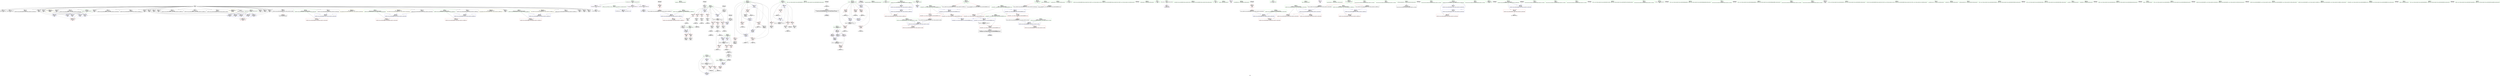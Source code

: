digraph "SVFG" {
	label="SVFG";

	Node0x55d1a6f469a0 [shape=record,color=grey,label="{NodeID: 0\nNullPtr}"];
	Node0x55d1a6f469a0 -> Node0x55d1a6f6e1b0[style=solid];
	Node0x55d1a6f469a0 -> Node0x55d1a6f6e2b0[style=solid];
	Node0x55d1a6f469a0 -> Node0x55d1a6f6e380[style=solid];
	Node0x55d1a6f469a0 -> Node0x55d1a6f6e450[style=solid];
	Node0x55d1a6f469a0 -> Node0x55d1a6f6e520[style=solid];
	Node0x55d1a6f469a0 -> Node0x55d1a6f6e5f0[style=solid];
	Node0x55d1a6f469a0 -> Node0x55d1a6f6e6c0[style=solid];
	Node0x55d1a6f469a0 -> Node0x55d1a6f6e790[style=solid];
	Node0x55d1a6f469a0 -> Node0x55d1a6f6b4a0[style=solid];
	Node0x55d1a6f469a0 -> Node0x55d1a6f6b570[style=solid];
	Node0x55d1a6f469a0 -> Node0x55d1a6f6b640[style=solid];
	Node0x55d1a6f469a0 -> Node0x55d1a6f6b710[style=solid];
	Node0x55d1a6f469a0 -> Node0x55d1a6f6b7e0[style=solid];
	Node0x55d1a6f469a0 -> Node0x55d1a6f6b8b0[style=solid];
	Node0x55d1a6f469a0 -> Node0x55d1a6f6b980[style=solid];
	Node0x55d1a6f469a0 -> Node0x55d1a6f6ba50[style=solid];
	Node0x55d1a6f469a0 -> Node0x55d1a6f6bb20[style=solid];
	Node0x55d1a6f469a0 -> Node0x55d1a6f6bbf0[style=solid];
	Node0x55d1a6f469a0 -> Node0x55d1a6f6aca0[style=solid];
	Node0x55d1a6f469a0 -> Node0x55d1a6f6ad70[style=solid];
	Node0x55d1a6f469a0 -> Node0x55d1a6f6ae40[style=solid];
	Node0x55d1a6f469a0 -> Node0x55d1a6f6af10[style=solid];
	Node0x55d1a6f469a0 -> Node0x55d1a6f6afe0[style=solid];
	Node0x55d1a6f469a0 -> Node0x55d1a6f6b0b0[style=solid];
	Node0x55d1a6f469a0 -> Node0x55d1a6f6b180[style=solid];
	Node0x55d1a6f469a0 -> Node0x55d1a6f6b250[style=solid];
	Node0x55d1a6f469a0 -> Node0x55d1a6f6b320[style=solid];
	Node0x55d1a6f469a0 -> Node0x55d1a6f70880[style=solid];
	Node0x55d1a6f469a0 -> Node0x55d1a6f70910[style=solid];
	Node0x55d1a6f469a0 -> Node0x55d1a6f709a0[style=solid];
	Node0x55d1a6f469a0 -> Node0x55d1a6f6f4f0[style=solid];
	Node0x55d1a6f6ea00 [shape=record,color=red,label="{NodeID: 194\n443\<--428\n\<--__rhs.addr\n_ZStplIcSt11char_traitsIcESaIcEENSt7__cxx1112basic_stringIT_T0_T1_EERKS8_S5_\n}"];
	Node0x55d1a6f6b0b0 [shape=record,color=black,label="{NodeID: 111\n448\<--3\n\<--dummyVal\n_ZStplIcSt11char_traitsIcESaIcEENSt7__cxx1112basic_stringIT_T0_T1_EERKS8_S5_\n}"];
	Node0x55d1a6f69b30 [shape=record,color=green,label="{NodeID: 28\n123\<--124\n_Z6outputi\<--_Z6outputi_field_insensitive\n}"];
	Node0x55d1a6f74de0 [shape=record,color=grey,label="{NodeID: 388\n68 = cmp(67, 69, )\n}"];
	Node0x55d1a6f74de0 -> Node0x55d1a6f7fe10[style=solid];
	Node0x55d1a6f70150 [shape=record,color=blue,label="{NodeID: 222\n129\<--174\nlen\<--dec\n_Z6outputi\n}"];
	Node0x55d1a6f70150 -> Node0x55d1a6f73610[style=dashed];
	Node0x55d1a6f70150 -> Node0x55d1a6f736e0[style=dashed];
	Node0x55d1a6f70150 -> Node0x55d1a6f70150[style=dashed];
	Node0x55d1a6f71b80 [shape=record,color=black,label="{NodeID: 139\n259\<--258\nconv13\<--\nmain\n}"];
	Node0x55d1a6f6c4b0 [shape=record,color=green,label="{NodeID: 56\n272\<--273\n_ZNSt7__cxx1112basic_stringIcSt11char_traitsIcESaIcEED1Ev\<--_ZNSt7__cxx1112basic_stringIcSt11char_traitsIcESaIcEED1Ev_field_insensitive\n}"];
	Node0x55d1a6fadc60 [shape=record,color=black,label="{NodeID: 499\n476 = PHI(504, )\n}"];
	Node0x55d1a6f796f0 [shape=record,color=blue,label="{NodeID: 250\n432\<--449\nexn.slot\<--\n_ZStplIcSt11char_traitsIcESaIcEENSt7__cxx1112basic_stringIT_T0_T1_EERKS8_S5_\n}"];
	Node0x55d1a6f796f0 -> Node0x55d1a6f6eba0[style=dashed];
	Node0x55d1a6f732d0 [shape=record,color=red,label="{NodeID: 167\n158\<--127\n\<--x.addr\n_Z6outputi\n}"];
	Node0x55d1a6f732d0 -> Node0x55d1a6f80cb0[style=solid];
	Node0x55d1a6f6ddb0 [shape=record,color=green,label="{NodeID: 84\n523\<--524\n__clang_call_terminate\<--__clang_call_terminate_field_insensitive\n}"];
	Node0x55d1a6f57da0 [shape=record,color=green,label="{NodeID: 1\n7\<--1\n__dso_handle\<--dummyObj\nGlob }"];
	Node0x55d1a6f6ead0 [shape=record,color=red,label="{NodeID: 195\n446\<--430\nnrvo.val\<--nrvo\n_ZStplIcSt11char_traitsIcESaIcEENSt7__cxx1112basic_stringIT_T0_T1_EERKS8_S5_\n}"];
	Node0x55d1a6f6b180 [shape=record,color=black,label="{NodeID: 112\n449\<--3\n\<--dummyVal\n_ZStplIcSt11char_traitsIcESaIcEENSt7__cxx1112basic_stringIT_T0_T1_EERKS8_S5_\n}"];
	Node0x55d1a6f6b180 -> Node0x55d1a6f796f0[style=solid];
	Node0x55d1a6f69c30 [shape=record,color=green,label="{NodeID: 29\n127\<--128\nx.addr\<--x.addr_field_insensitive\n_Z6outputi\n}"];
	Node0x55d1a6f69c30 -> Node0x55d1a6f72f90[style=solid];
	Node0x55d1a6f69c30 -> Node0x55d1a6f73060[style=solid];
	Node0x55d1a6f69c30 -> Node0x55d1a6f73130[style=solid];
	Node0x55d1a6f69c30 -> Node0x55d1a6f73200[style=solid];
	Node0x55d1a6f69c30 -> Node0x55d1a6f732d0[style=solid];
	Node0x55d1a6f69c30 -> Node0x55d1a6f6fad0[style=solid];
	Node0x55d1a6f69c30 -> Node0x55d1a6f6fba0[style=solid];
	Node0x55d1a6f69c30 -> Node0x55d1a6f6fee0[style=solid];
	Node0x55d1a6f74f60 [shape=record,color=grey,label="{NodeID: 389\n92 = cmp(91, 59, )\n}"];
	Node0x55d1a6f70220 [shape=record,color=blue,label="{NodeID: 223\n193\<--88\nretval\<--\nmain\n}"];
	Node0x55d1a6f71c50 [shape=record,color=black,label="{NodeID: 140\n463\<--486\n_ZSt3maxINSt7__cxx1112basic_stringIcSt11char_traitsIcESaIcEEEERKT_S8_S8__ret\<--\n_ZSt3maxINSt7__cxx1112basic_stringIcSt11char_traitsIcESaIcEEEERKT_S8_S8_\n|{<s0>20}}"];
	Node0x55d1a6f71c50:s0 -> Node0x55d1a6fad380[style=solid,color=blue];
	Node0x55d1a6f6c5b0 [shape=record,color=green,label="{NodeID: 57\n317\<--318\nprintf\<--printf_field_insensitive\n}"];
	Node0x55d1a6fade00 [shape=record,color=black,label="{NodeID: 500\n515 = PHI()\n}"];
	Node0x55d1a6fade00 -> Node0x55d1a6f750e0[style=solid];
	Node0x55d1a6f797c0 [shape=record,color=blue,label="{NodeID: 251\n434\<--451\nehselector.slot\<--\n_ZStplIcSt11char_traitsIcESaIcEENSt7__cxx1112basic_stringIT_T0_T1_EERKS8_S5_\n}"];
	Node0x55d1a6f797c0 -> Node0x55d1a6f6ec70[style=dashed];
	Node0x55d1a6f733a0 [shape=record,color=red,label="{NodeID: 168\n151\<--129\n\<--len\n_Z6outputi\n}"];
	Node0x55d1a6f733a0 -> Node0x55d1a6f71770[style=solid];
	Node0x55d1a6f733a0 -> Node0x55d1a6f812b0[style=solid];
	Node0x55d1a6f6deb0 [shape=record,color=green,label="{NodeID: 85\n532\<--533\n__cxa_begin_catch\<--__cxa_begin_catch_field_insensitive\n}"];
	Node0x55d1a6f55c40 [shape=record,color=green,label="{NodeID: 2\n8\<--1\n_ZSt3cin\<--dummyObj\nGlob }"];
	Node0x55d1a6f6eba0 [shape=record,color=red,label="{NodeID: 196\n458\<--432\nexn\<--exn.slot\n_ZStplIcSt11char_traitsIcESaIcEENSt7__cxx1112basic_stringIT_T0_T1_EERKS8_S5_\n}"];
	Node0x55d1a6f6b250 [shape=record,color=black,label="{NodeID: 113\n451\<--3\n\<--dummyVal\n_ZStplIcSt11char_traitsIcESaIcEENSt7__cxx1112basic_stringIT_T0_T1_EERKS8_S5_\n}"];
	Node0x55d1a6f6b250 -> Node0x55d1a6f797c0[style=solid];
	Node0x55d1a6f69d00 [shape=record,color=green,label="{NodeID: 30\n129\<--130\nlen\<--len_field_insensitive\n_Z6outputi\n}"];
	Node0x55d1a6f69d00 -> Node0x55d1a6f733a0[style=solid];
	Node0x55d1a6f69d00 -> Node0x55d1a6f73470[style=solid];
	Node0x55d1a6f69d00 -> Node0x55d1a6f73540[style=solid];
	Node0x55d1a6f69d00 -> Node0x55d1a6f73610[style=solid];
	Node0x55d1a6f69d00 -> Node0x55d1a6f736e0[style=solid];
	Node0x55d1a6f69d00 -> Node0x55d1a6f6fc70[style=solid];
	Node0x55d1a6f69d00 -> Node0x55d1a6f6fd40[style=solid];
	Node0x55d1a6f69d00 -> Node0x55d1a6f6ffb0[style=solid];
	Node0x55d1a6f69d00 -> Node0x55d1a6f70150[style=solid];
	Node0x55d1a6f750e0 [shape=record,color=grey,label="{NodeID: 390\n518 = cmp(515, 88, )\n}"];
	Node0x55d1a6f750e0 -> Node0x55d1a6f71d20[style=solid];
	Node0x55d1a6f702f0 [shape=record,color=blue,label="{NodeID: 224\n195\<--216\ntotaltest\<--call\nmain\n}"];
	Node0x55d1a6f702f0 -> Node0x55d1a6f73880[style=dashed];
	Node0x55d1a6f71d20 [shape=record,color=black,label="{NodeID: 141\n504\<--518\n_ZStltIcSt11char_traitsIcESaIcEEbRKNSt7__cxx1112basic_stringIT_T0_T1_EESA__ret\<--cmp\n_ZStltIcSt11char_traitsIcESaIcEEbRKNSt7__cxx1112basic_stringIT_T0_T1_EESA_\n|{<s0>45}}"];
	Node0x55d1a6f71d20:s0 -> Node0x55d1a6fadc60[style=solid,color=blue];
	Node0x55d1a6f6c6b0 [shape=record,color=green,label="{NodeID: 58\n320\<--321\n_ZStlsIcSt11char_traitsIcESaIcEERSt13basic_ostreamIT_T0_ES7_RKNSt7__cxx1112basic_stringIS4_S5_T1_EE\<--_ZStlsIcSt11char_traitsIcESaIcEERSt13basic_ostreamIT_T0_ES7_RKNSt7__cxx1112basic_stringIS4_S5_T1_EE_field_insensitive\n}"];
	Node0x55d1a6fadf00 [shape=record,color=black,label="{NodeID: 501\n531 = PHI()\n}"];
	Node0x55d1a6f79890 [shape=record,color=blue,label="{NodeID: 252\n468\<--464\n__a.addr\<--__a\n_ZSt3maxINSt7__cxx1112basic_stringIcSt11char_traitsIcESaIcEEEERKT_S8_S8_\n}"];
	Node0x55d1a6f79890 -> Node0x55d1a6f6ee10[style=dashed];
	Node0x55d1a6f79890 -> Node0x55d1a6f6eee0[style=dashed];
	Node0x55d1a6f73470 [shape=record,color=red,label="{NodeID: 169\n162\<--129\n\<--len\n_Z6outputi\n}"];
	Node0x55d1a6f73470 -> Node0x55d1a6f75260[style=solid];
	Node0x55d1a6f6dfb0 [shape=record,color=green,label="{NodeID: 86\n535\<--536\n_ZSt9terminatev\<--_ZSt9terminatev_field_insensitive\n}"];
	Node0x55d1a6f55cd0 [shape=record,color=green,label="{NodeID: 3\n9\<--1\n.str\<--dummyObj\nGlob }"];
	Node0x55d1a6f6ec70 [shape=record,color=red,label="{NodeID: 197\n459\<--434\nsel\<--ehselector.slot\n_ZStplIcSt11char_traitsIcESaIcEENSt7__cxx1112basic_stringIT_T0_T1_EERKS8_S5_\n}"];
	Node0x55d1a6f6b320 [shape=record,color=black,label="{NodeID: 114\n460\<--3\nlpad.val\<--dummyVal\n_ZStplIcSt11char_traitsIcESaIcEENSt7__cxx1112basic_stringIT_T0_T1_EERKS8_S5_\n}"];
	Node0x55d1a6f69dd0 [shape=record,color=green,label="{NodeID: 31\n131\<--132\ndata\<--data_field_insensitive\n_Z6outputi\n}"];
	Node0x55d1a6f69dd0 -> Node0x55d1a6f72360[style=solid];
	Node0x55d1a6f69dd0 -> Node0x55d1a6f72430[style=solid];
	Node0x55d1a6f69dd0 -> Node0x55d1a6f72500[style=solid];
	Node0x55d1a6f75260 [shape=record,color=grey,label="{NodeID: 391\n163 = cmp(162, 88, )\n}"];
	Node0x55d1a6f703c0 [shape=record,color=blue,label="{NodeID: 225\n197\<--153\ntest\<--\nmain\n}"];
	Node0x55d1a6f703c0 -> Node0x55d1a6f93960[style=dashed];
	Node0x55d1a6f71df0 [shape=record,color=purple,label="{NodeID: 142\n25\<--4\n\<--_ZStL8__ioinit\n__cxx_global_var_init\n}"];
	Node0x55d1a6f6c7b0 [shape=record,color=green,label="{NodeID: 59\n323\<--324\n_ZSt4endlIcSt11char_traitsIcEERSt13basic_ostreamIT_T0_ES6_\<--_ZSt4endlIcSt11char_traitsIcEERSt13basic_ostreamIT_T0_ES6__field_insensitive\n}"];
	Node0x55d1a6fadfd0 [shape=record,color=black,label="{NodeID: 502\n364 = PHI(211, )\n0th arg _ZStplIcSt11char_traitsIcESaIcEENSt7__cxx1112basic_stringIT_T0_T1_EES5_RKS8_ }"];
	Node0x55d1a6f79960 [shape=record,color=blue,label="{NodeID: 253\n470\<--465\n__b.addr\<--__b\n_ZSt3maxINSt7__cxx1112basic_stringIcSt11char_traitsIcESaIcEEEERKT_S8_S8_\n}"];
	Node0x55d1a6f79960 -> Node0x55d1a6f6efb0[style=dashed];
	Node0x55d1a6f79960 -> Node0x55d1a6f6f080[style=dashed];
	Node0x55d1a6f73540 [shape=record,color=red,label="{NodeID: 170\n165\<--129\n\<--len\n_Z6outputi\n}"];
	Node0x55d1a6f73540 -> Node0x55d1a6f71840[style=solid];
	Node0x55d1a6f73540 -> Node0x55d1a6f806b0[style=solid];
	Node0x55d1a6f6e0b0 [shape=record,color=green,label="{NodeID: 87\n16\<--554\n_GLOBAL__sub_I_ACMonster_0_0.cpp\<--_GLOBAL__sub_I_ACMonster_0_0.cpp_field_insensitive\n}"];
	Node0x55d1a6f6e0b0 -> Node0x55d1a6f6f3f0[style=solid];
	Node0x55d1a6f55d60 [shape=record,color=green,label="{NodeID: 4\n11\<--1\n.str.1\<--dummyObj\nGlob }"];
	Node0x55d1a6f6ed40 [shape=record,color=red,label="{NodeID: 198\n486\<--466\n\<--retval\n_ZSt3maxINSt7__cxx1112basic_stringIcSt11char_traitsIcESaIcEEEERKT_S8_S8_\n}"];
	Node0x55d1a6f6ed40 -> Node0x55d1a6f71c50[style=solid];
	Node0x55d1a6f70880 [shape=record,color=black,label="{NodeID: 115\n461\<--3\nlpad.val1\<--dummyVal\n_ZStplIcSt11char_traitsIcESaIcEENSt7__cxx1112basic_stringIT_T0_T1_EERKS8_S5_\n}"];
	Node0x55d1a6f69ea0 [shape=record,color=green,label="{NodeID: 32\n138\<--139\nputchar\<--putchar_field_insensitive\n}"];
	Node0x55d1a6faa050 [shape=record,color=black,label="{NodeID: 475\n126 = PHI()\n0th arg _Z6outputi }"];
	Node0x55d1a6faa050 -> Node0x55d1a6f6fad0[style=solid];
	Node0x55d1a6f753e0 [shape=record,color=grey,label="{NodeID: 392\n77 = cmp(76, 69, )\n}"];
	Node0x55d1a6f753e0 -> Node0x55d1a6f70f50[style=solid];
	Node0x55d1a6f70490 [shape=record,color=blue,label="{NodeID: 226\n209\<--88\ni\<--\nmain\n}"];
	Node0x55d1a6f70490 -> Node0x55d1a6f73d60[style=dashed];
	Node0x55d1a6f70490 -> Node0x55d1a6f73e30[style=dashed];
	Node0x55d1a6f70490 -> Node0x55d1a6f73f00[style=dashed];
	Node0x55d1a6f70490 -> Node0x55d1a6f73fd0[style=dashed];
	Node0x55d1a6f70490 -> Node0x55d1a6f70560[style=dashed];
	Node0x55d1a6f70490 -> Node0x55d1a6f93e60[style=dashed];
	Node0x55d1a6f71ec0 [shape=record,color=purple,label="{NodeID: 143\n233\<--9\n\<--.str\nmain\n}"];
	Node0x55d1a6f6c8b0 [shape=record,color=green,label="{NodeID: 60\n325\<--326\n_ZNSolsEPFRSoS_E\<--_ZNSolsEPFRSoS_E_field_insensitive\n}"];
	Node0x55d1a6fae4a0 [shape=record,color=black,label="{NodeID: 503\n365 = PHI(254, )\n1st arg _ZStplIcSt11char_traitsIcESaIcEENSt7__cxx1112basic_stringIT_T0_T1_EES5_RKS8_ }"];
	Node0x55d1a6fae4a0 -> Node0x55d1a6f78e00[style=solid];
	Node0x55d1a6f79a30 [shape=record,color=blue,label="{NodeID: 254\n466\<--480\nretval\<--\n_ZSt3maxINSt7__cxx1112basic_stringIcSt11char_traitsIcESaIcEEEERKT_S8_S8_\n}"];
	Node0x55d1a6f79a30 -> Node0x55d1a6f94860[style=dashed];
	Node0x55d1a6f73610 [shape=record,color=red,label="{NodeID: 171\n173\<--129\n\<--len\n_Z6outputi\n}"];
	Node0x55d1a6f73610 -> Node0x55d1a6f80530[style=solid];
	Node0x55d1a6f73610 -> Node0x55d1a6f74ae0[style=solid];
	Node0x55d1a6f6e1b0 [shape=record,color=black,label="{NodeID: 88\n2\<--3\ndummyVal\<--dummyVal\n}"];
	Node0x55d1a6f55df0 [shape=record,color=green,label="{NodeID: 5\n13\<--1\n_ZSt4cout\<--dummyObj\nGlob }"];
	Node0x55d1a6f6ee10 [shape=record,color=red,label="{NodeID: 199\n474\<--468\n\<--__a.addr\n_ZSt3maxINSt7__cxx1112basic_stringIcSt11char_traitsIcESaIcEEEERKT_S8_S8_\n|{<s0>45}}"];
	Node0x55d1a6f6ee10:s0 -> Node0x55d1a6faa7e0[style=solid,color=red];
	Node0x55d1a6f70910 [shape=record,color=black,label="{NodeID: 116\n520\<--3\n\<--dummyVal\n_ZStltIcSt11char_traitsIcESaIcEEbRKNSt7__cxx1112basic_stringIT_T0_T1_EESA_\n}"];
	Node0x55d1a6f69fa0 [shape=record,color=green,label="{NodeID: 33\n190\<--191\nmain\<--main_field_insensitive\n}"];
	Node0x55d1a6faa7e0 [shape=record,color=black,label="{NodeID: 476\n505 = PHI(474, )\n0th arg _ZStltIcSt11char_traitsIcESaIcEEbRKNSt7__cxx1112basic_stringIT_T0_T1_EESA_ }"];
	Node0x55d1a6faa7e0 -> Node0x55d1a6f79bd0[style=solid];
	Node0x55d1a6f75560 [shape=record,color=grey,label="{NodeID: 393\n147 = cmp(146, 88, )\n}"];
	Node0x55d1a6f70560 [shape=record,color=blue,label="{NodeID: 227\n209\<--277\ni\<--inc\nmain\n}"];
	Node0x55d1a6f70560 -> Node0x55d1a6f73d60[style=dashed];
	Node0x55d1a6f70560 -> Node0x55d1a6f73e30[style=dashed];
	Node0x55d1a6f70560 -> Node0x55d1a6f73f00[style=dashed];
	Node0x55d1a6f70560 -> Node0x55d1a6f73fd0[style=dashed];
	Node0x55d1a6f70560 -> Node0x55d1a6f70560[style=dashed];
	Node0x55d1a6f70560 -> Node0x55d1a6f93e60[style=dashed];
	Node0x55d1a6f71f90 [shape=record,color=purple,label="{NodeID: 144\n315\<--11\n\<--.str.1\nmain\n}"];
	Node0x55d1a6f6c9b0 [shape=record,color=green,label="{NodeID: 61\n349\<--350\n__gxx_personality_v0\<--__gxx_personality_v0_field_insensitive\n}"];
	Node0x55d1a6fae5b0 [shape=record,color=black,label="{NodeID: 504\n366 = PHI(205, )\n2nd arg _ZStplIcSt11char_traitsIcESaIcEENSt7__cxx1112basic_stringIT_T0_T1_EES5_RKS8_ }"];
	Node0x55d1a6fae5b0 -> Node0x55d1a6f78ed0[style=solid];
	Node0x55d1a6f79b00 [shape=record,color=blue,label="{NodeID: 255\n466\<--483\nretval\<--\n_ZSt3maxINSt7__cxx1112basic_stringIcSt11char_traitsIcESaIcEEEERKT_S8_S8_\n}"];
	Node0x55d1a6f79b00 -> Node0x55d1a6f94860[style=dashed];
	Node0x55d1a6f736e0 [shape=record,color=red,label="{NodeID: 172\n179\<--129\n\<--len\n_Z6outputi\n}"];
	Node0x55d1a6f736e0 -> Node0x55d1a6f71910[style=solid];
	Node0x55d1a6f6e2b0 [shape=record,color=black,label="{NodeID: 89\n280\<--3\n\<--dummyVal\nmain\n}"];
	Node0x55d1a6f56630 [shape=record,color=green,label="{NodeID: 6\n15\<--1\n\<--dummyObj\nCan only get source location for instruction, argument, global var or function.}"];
	Node0x55d1a6f6eee0 [shape=record,color=red,label="{NodeID: 200\n483\<--468\n\<--__a.addr\n_ZSt3maxINSt7__cxx1112basic_stringIcSt11char_traitsIcESaIcEEEERKT_S8_S8_\n}"];
	Node0x55d1a6f6eee0 -> Node0x55d1a6f79b00[style=solid];
	Node0x55d1a6f709a0 [shape=record,color=black,label="{NodeID: 117\n521\<--3\n\<--dummyVal\n_ZStltIcSt11char_traitsIcESaIcEEbRKNSt7__cxx1112basic_stringIT_T0_T1_EESA_\n|{<s0>47}}"];
	Node0x55d1a6f709a0:s0 -> Node0x55d1a6fae6c0[style=solid,color=red];
	Node0x55d1a6f6a0a0 [shape=record,color=green,label="{NodeID: 34\n193\<--194\nretval\<--retval_field_insensitive\nmain\n}"];
	Node0x55d1a6f6a0a0 -> Node0x55d1a6f70220[style=solid];
	Node0x55d1a6fab9e0 [shape=record,color=black,label="{NodeID: 477\n506 = PHI(475, )\n1st arg _ZStltIcSt11char_traitsIcESaIcEEbRKNSt7__cxx1112basic_stringIT_T0_T1_EESA_ }"];
	Node0x55d1a6fab9e0 -> Node0x55d1a6f79ca0[style=solid];
	Node0x55d1a6f756e0 [shape=record,color=grey,label="{NodeID: 394\n222 = cmp(220, 221, )\n}"];
	Node0x55d1a6f70630 [shape=record,color=blue,label="{NodeID: 228\n201\<--281\nexn.slot\<--\nmain\n}"];
	Node0x55d1a6f70630 -> Node0x55d1a6f73bc0[style=dashed];
	Node0x55d1a6f72060 [shape=record,color=purple,label="{NodeID: 145\n558\<--14\nllvm.global_ctors_0\<--llvm.global_ctors\nGlob }"];
	Node0x55d1a6f72060 -> Node0x55d1a6f6f2f0[style=solid];
	Node0x55d1a6f6cab0 [shape=record,color=green,label="{NodeID: 62\n367\<--368\n__lhs.addr\<--__lhs.addr_field_insensitive\n_ZStplIcSt11char_traitsIcESaIcEENSt7__cxx1112basic_stringIT_T0_T1_EES5_RKS8_\n}"];
	Node0x55d1a6f6cab0 -> Node0x55d1a6f74240[style=solid];
	Node0x55d1a6f6cab0 -> Node0x55d1a6f78e00[style=solid];
	Node0x55d1a6fae6c0 [shape=record,color=black,label="{NodeID: 505\n530 = PHI(521, )\n0th arg __clang_call_terminate }"];
	Node0x55d1a6f79bd0 [shape=record,color=blue,label="{NodeID: 256\n507\<--505\n__lhs.addr\<--__lhs\n_ZStltIcSt11char_traitsIcESaIcEEbRKNSt7__cxx1112basic_stringIT_T0_T1_EESA_\n}"];
	Node0x55d1a6f79bd0 -> Node0x55d1a6f6f150[style=dashed];
	Node0x55d1a6f737b0 [shape=record,color=red,label="{NodeID: 173\n182\<--181\n\<--arrayidx11\n_Z6outputi\n}"];
	Node0x55d1a6f737b0 -> Node0x55d1a6f80b30[style=solid];
	Node0x55d1a6f6e380 [shape=record,color=black,label="{NodeID: 90\n281\<--3\n\<--dummyVal\nmain\n}"];
	Node0x55d1a6f6e380 -> Node0x55d1a6f70630[style=solid];
	Node0x55d1a6f566f0 [shape=record,color=green,label="{NodeID: 7\n59\<--1\n\<--dummyObj\nCan only get source location for instruction, argument, global var or function.}"];
	Node0x55d1a6d3bca0 [shape=record,color=black,label="{NodeID: 367\n98 = PHI(72, 96, )\n}"];
	Node0x55d1a6f6efb0 [shape=record,color=red,label="{NodeID: 201\n475\<--470\n\<--__b.addr\n_ZSt3maxINSt7__cxx1112basic_stringIcSt11char_traitsIcESaIcEEEERKT_S8_S8_\n|{<s0>45}}"];
	Node0x55d1a6f6efb0:s0 -> Node0x55d1a6fab9e0[style=solid,color=red];
	Node0x55d1a6f70a70 [shape=record,color=black,label="{NodeID: 118\n27\<--28\n\<--_ZNSt8ios_base4InitD1Ev\nCan only get source location for instruction, argument, global var or function.}"];
	Node0x55d1a6f6a170 [shape=record,color=green,label="{NodeID: 35\n195\<--196\ntotaltest\<--totaltest_field_insensitive\nmain\n}"];
	Node0x55d1a6f6a170 -> Node0x55d1a6f73880[style=solid];
	Node0x55d1a6f6a170 -> Node0x55d1a6f702f0[style=solid];
	Node0x55d1a6fac6e0 [shape=record,color=black,label="{NodeID: 478\n227 = PHI()\n}"];
	Node0x55d1a6f75860 [shape=record,color=grey,label="{NodeID: 395\n247 = cmp(243, 244, )\n}"];
	Node0x55d1a6f70700 [shape=record,color=blue,label="{NodeID: 229\n203\<--283\nehselector.slot\<--\nmain\n}"];
	Node0x55d1a6f70700 -> Node0x55d1a6f73c90[style=dashed];
	Node0x55d1a6f72160 [shape=record,color=purple,label="{NodeID: 146\n559\<--14\nllvm.global_ctors_1\<--llvm.global_ctors\nGlob }"];
	Node0x55d1a6f72160 -> Node0x55d1a6f6f3f0[style=solid];
	Node0x55d1a6f6cb80 [shape=record,color=green,label="{NodeID: 63\n369\<--370\n__rhs.addr\<--__rhs.addr_field_insensitive\n_ZStplIcSt11char_traitsIcESaIcEENSt7__cxx1112basic_stringIT_T0_T1_EES5_RKS8_\n}"];
	Node0x55d1a6f6cb80 -> Node0x55d1a6f74310[style=solid];
	Node0x55d1a6f6cb80 -> Node0x55d1a6f743e0[style=solid];
	Node0x55d1a6f6cb80 -> Node0x55d1a6f78ed0[style=solid];
	Node0x55d1a6fae7d0 [shape=record,color=black,label="{NodeID: 506\n423 = PHI(213, )\n0th arg _ZStplIcSt11char_traitsIcESaIcEENSt7__cxx1112basic_stringIT_T0_T1_EERKS8_S5_ }"];
	Node0x55d1a6f79ca0 [shape=record,color=blue,label="{NodeID: 257\n509\<--506\n__rhs.addr\<--__rhs\n_ZStltIcSt11char_traitsIcESaIcEEbRKNSt7__cxx1112basic_stringIT_T0_T1_EESA_\n}"];
	Node0x55d1a6f79ca0 -> Node0x55d1a6f6f220[style=dashed];
	Node0x55d1a6f73880 [shape=record,color=red,label="{NodeID: 174\n221\<--195\n\<--totaltest\nmain\n}"];
	Node0x55d1a6f73880 -> Node0x55d1a6f756e0[style=solid];
	Node0x55d1a6f6e450 [shape=record,color=black,label="{NodeID: 91\n283\<--3\n\<--dummyVal\nmain\n}"];
	Node0x55d1a6f6e450 -> Node0x55d1a6f70700[style=solid];
	Node0x55d1a6f567b0 [shape=record,color=green,label="{NodeID: 8\n64\<--1\n\<--dummyObj\nCan only get source location for instruction, argument, global var or function.}"];
	Node0x55d1a6f7f870 [shape=record,color=black,label="{NodeID: 368\n120 = PHI(116, 118, )\n}"];
	Node0x55d1a6f7f870 -> Node0x55d1a6f716a0[style=solid];
	Node0x55d1a6f6f080 [shape=record,color=red,label="{NodeID: 202\n480\<--470\n\<--__b.addr\n_ZSt3maxINSt7__cxx1112basic_stringIcSt11char_traitsIcESaIcEEEERKT_S8_S8_\n}"];
	Node0x55d1a6f6f080 -> Node0x55d1a6f79a30[style=solid];
	Node0x55d1a6f70b40 [shape=record,color=black,label="{NodeID: 119\n54\<--51\nconv\<--call\n_Z3getv\n}"];
	Node0x55d1a6f70b40 -> Node0x55d1a6f6f5f0[style=solid];
	Node0x55d1a6f6a240 [shape=record,color=green,label="{NodeID: 36\n197\<--198\ntest\<--test_field_insensitive\nmain\n}"];
	Node0x55d1a6f6a240 -> Node0x55d1a6f73950[style=solid];
	Node0x55d1a6f6a240 -> Node0x55d1a6f73a20[style=solid];
	Node0x55d1a6f6a240 -> Node0x55d1a6f73af0[style=solid];
	Node0x55d1a6f6a240 -> Node0x55d1a6f703c0[style=solid];
	Node0x55d1a6f6a240 -> Node0x55d1a6f78d30[style=solid];
	Node0x55d1a6fac7e0 [shape=record,color=black,label="{NodeID: 479\n108 = PHI()\n}"];
	Node0x55d1a6fac7e0 -> Node0x55d1a6f71500[style=solid];
	Node0x55d1a6f759e0 [shape=record,color=grey,label="{NodeID: 396\n135 = cmp(134, 88, )\n}"];
	Node0x55d1a6f707d0 [shape=record,color=blue,label="{NodeID: 230\n201\<--287\nexn.slot\<--\nmain\n}"];
	Node0x55d1a6f707d0 -> Node0x55d1a6f73bc0[style=dashed];
	Node0x55d1a6f72260 [shape=record,color=purple,label="{NodeID: 147\n560\<--14\nllvm.global_ctors_2\<--llvm.global_ctors\nGlob }"];
	Node0x55d1a6f72260 -> Node0x55d1a6f6f4f0[style=solid];
	Node0x55d1a6f6cc50 [shape=record,color=green,label="{NodeID: 64\n371\<--372\nnrvo\<--nrvo_field_insensitive\n_ZStplIcSt11char_traitsIcESaIcEENSt7__cxx1112basic_stringIT_T0_T1_EES5_RKS8_\n}"];
	Node0x55d1a6f6cc50 -> Node0x55d1a6f744b0[style=solid];
	Node0x55d1a6f6cc50 -> Node0x55d1a6f78fa0[style=solid];
	Node0x55d1a6f6cc50 -> Node0x55d1a6f79140[style=solid];
	Node0x55d1a6fae8e0 [shape=record,color=black,label="{NodeID: 507\n424 = PHI(205, )\n1st arg _ZStplIcSt11char_traitsIcESaIcEENSt7__cxx1112basic_stringIT_T0_T1_EERKS8_S5_ }"];
	Node0x55d1a6fae8e0 -> Node0x55d1a6f793b0[style=solid];
	Node0x55d1a6f73950 [shape=record,color=red,label="{NodeID: 175\n220\<--197\n\<--test\nmain\n}"];
	Node0x55d1a6f73950 -> Node0x55d1a6f756e0[style=solid];
	Node0x55d1a6f6e520 [shape=record,color=black,label="{NodeID: 92\n286\<--3\n\<--dummyVal\nmain\n}"];
	Node0x55d1a6f68930 [shape=record,color=green,label="{NodeID: 9\n69\<--1\n\<--dummyObj\nCan only get source location for instruction, argument, global var or function.}"];
	Node0x55d1a6f7fe10 [shape=record,color=black,label="{NodeID: 369\n71 = PHI(72, 68, )\n}"];
	Node0x55d1a6f6f150 [shape=record,color=red,label="{NodeID: 203\n513\<--507\n\<--__lhs.addr\n_ZStltIcSt11char_traitsIcESaIcEEbRKNSt7__cxx1112basic_stringIT_T0_T1_EESA_\n}"];
	Node0x55d1a6f70c10 [shape=record,color=black,label="{NodeID: 120\n57\<--56\nconv1\<--\n_Z3getv\n}"];
	Node0x55d1a6f70c10 -> Node0x55d1a6f74960[style=solid];
	Node0x55d1a6f6a310 [shape=record,color=green,label="{NodeID: 37\n199\<--200\ns\<--s_field_insensitive\nmain\n}"];
	Node0x55d1a6fac940 [shape=record,color=black,label="{NodeID: 480\n26 = PHI()\n}"];
	Node0x55d1a6f78780 [shape=record,color=blue,label="{NodeID: 231\n203\<--289\nehselector.slot\<--\nmain\n}"];
	Node0x55d1a6f78780 -> Node0x55d1a6f73c90[style=dashed];
	Node0x55d1a6f72360 [shape=record,color=purple,label="{NodeID: 148\n156\<--131\narrayidx\<--data\n_Z6outputi\n}"];
	Node0x55d1a6f72360 -> Node0x55d1a6f6fe10[style=solid];
	Node0x55d1a6f6cd20 [shape=record,color=green,label="{NodeID: 65\n373\<--374\n__len\<--__len_field_insensitive\n_ZStplIcSt11char_traitsIcESaIcEENSt7__cxx1112basic_stringIT_T0_T1_EES5_RKS8_\n}"];
	Node0x55d1a6f6cd20 -> Node0x55d1a6f74580[style=solid];
	Node0x55d1a6f6cd20 -> Node0x55d1a6f79070[style=solid];
	Node0x55d1a6fae9f0 [shape=record,color=black,label="{NodeID: 508\n425 = PHI(261, )\n2nd arg _ZStplIcSt11char_traitsIcESaIcEENSt7__cxx1112basic_stringIT_T0_T1_EERKS8_S5_ }"];
	Node0x55d1a6fae9f0 -> Node0x55d1a6f79480[style=solid];
	Node0x55d1a6f73a20 [shape=record,color=red,label="{NodeID: 176\n314\<--197\n\<--test\nmain\n}"];
	Node0x55d1a6f6e5f0 [shape=record,color=black,label="{NodeID: 93\n287\<--3\n\<--dummyVal\nmain\n}"];
	Node0x55d1a6f6e5f0 -> Node0x55d1a6f707d0[style=solid];
	Node0x55d1a6f689c0 [shape=record,color=green,label="{NodeID: 10\n72\<--1\n\<--dummyObj\nCan only get source location for instruction, argument, global var or function.}"];
	Node0x55d1a6f803b0 [shape=record,color=grey,label="{NodeID: 370\n331 = Binary(330, 153, )\n}"];
	Node0x55d1a6f803b0 -> Node0x55d1a6f78d30[style=solid];
	Node0x55d1a6f6f220 [shape=record,color=red,label="{NodeID: 204\n514\<--509\n\<--__rhs.addr\n_ZStltIcSt11char_traitsIcESaIcEEbRKNSt7__cxx1112basic_stringIT_T0_T1_EESA_\n}"];
	Node0x55d1a6f70ce0 [shape=record,color=black,label="{NodeID: 121\n62\<--61\nconv2\<--\n_Z3getv\n}"];
	Node0x55d1a6f70ce0 -> Node0x55d1a6f747e0[style=solid];
	Node0x55d1a6f6a3e0 [shape=record,color=green,label="{NodeID: 38\n201\<--202\nexn.slot\<--exn.slot_field_insensitive\nmain\n}"];
	Node0x55d1a6f6a3e0 -> Node0x55d1a6f73bc0[style=solid];
	Node0x55d1a6f6a3e0 -> Node0x55d1a6f70630[style=solid];
	Node0x55d1a6f6a3e0 -> Node0x55d1a6f707d0[style=solid];
	Node0x55d1a6f6a3e0 -> Node0x55d1a6f78850[style=solid];
	Node0x55d1a6f6a3e0 -> Node0x55d1a6f789f0[style=solid];
	Node0x55d1a6f6a3e0 -> Node0x55d1a6f78b90[style=solid];
	Node0x55d1a6faca10 [shape=record,color=black,label="{NodeID: 481\n51 = PHI()\n}"];
	Node0x55d1a6faca10 -> Node0x55d1a6f70b40[style=solid];
	Node0x55d1a6f78850 [shape=record,color=blue,label="{NodeID: 232\n201\<--294\nexn.slot\<--\nmain\n}"];
	Node0x55d1a6f78850 -> Node0x55d1a6f73bc0[style=dashed];
	Node0x55d1a6f72430 [shape=record,color=purple,label="{NodeID: 149\n169\<--131\narrayidx5\<--data\n_Z6outputi\n}"];
	Node0x55d1a6f72430 -> Node0x55d1a6f70080[style=solid];
	Node0x55d1a6f6cdf0 [shape=record,color=green,label="{NodeID: 66\n375\<--376\nexn.slot\<--exn.slot_field_insensitive\n_ZStplIcSt11char_traitsIcESaIcEENSt7__cxx1112basic_stringIT_T0_T1_EES5_RKS8_\n}"];
	Node0x55d1a6f6cdf0 -> Node0x55d1a6f74650[style=solid];
	Node0x55d1a6f6cdf0 -> Node0x55d1a6f79210[style=solid];
	Node0x55d1a6faeb00 [shape=record,color=black,label="{NodeID: 509\n464 = PHI(211, )\n0th arg _ZSt3maxINSt7__cxx1112basic_stringIcSt11char_traitsIcESaIcEEEERKT_S8_S8_ }"];
	Node0x55d1a6faeb00 -> Node0x55d1a6f79890[style=solid];
	Node0x55d1a6f73af0 [shape=record,color=red,label="{NodeID: 177\n330\<--197\n\<--test\nmain\n}"];
	Node0x55d1a6f73af0 -> Node0x55d1a6f803b0[style=solid];
	Node0x55d1a6f6e6c0 [shape=record,color=black,label="{NodeID: 94\n289\<--3\n\<--dummyVal\nmain\n}"];
	Node0x55d1a6f6e6c0 -> Node0x55d1a6f78780[style=solid];
	Node0x55d1a6f68ac0 [shape=record,color=green,label="{NodeID: 11\n88\<--1\n\<--dummyObj\nCan only get source location for instruction, argument, global var or function.}"];
	Node0x55d1a6f80530 [shape=record,color=grey,label="{NodeID: 371\n174 = Binary(173, 175, )\n}"];
	Node0x55d1a6f80530 -> Node0x55d1a6f70150[style=solid];
	Node0x55d1a6f6f2f0 [shape=record,color=blue,label="{NodeID: 205\n558\<--15\nllvm.global_ctors_0\<--\nGlob }"];
	Node0x55d1a6f70db0 [shape=record,color=black,label="{NodeID: 122\n67\<--66\nconv4\<--\n_Z3getv\n}"];
	Node0x55d1a6f70db0 -> Node0x55d1a6f74de0[style=solid];
	Node0x55d1a6f6a4b0 [shape=record,color=green,label="{NodeID: 39\n203\<--204\nehselector.slot\<--ehselector.slot_field_insensitive\nmain\n}"];
	Node0x55d1a6f6a4b0 -> Node0x55d1a6f73c90[style=solid];
	Node0x55d1a6f6a4b0 -> Node0x55d1a6f70700[style=solid];
	Node0x55d1a6f6a4b0 -> Node0x55d1a6f78780[style=solid];
	Node0x55d1a6f6a4b0 -> Node0x55d1a6f78920[style=solid];
	Node0x55d1a6f6a4b0 -> Node0x55d1a6f78ac0[style=solid];
	Node0x55d1a6f6a4b0 -> Node0x55d1a6f78c60[style=solid];
	Node0x55d1a6facb40 [shape=record,color=black,label="{NodeID: 482\n83 = PHI()\n}"];
	Node0x55d1a6facb40 -> Node0x55d1a6f710f0[style=solid];
	Node0x55d1a6f78920 [shape=record,color=blue,label="{NodeID: 233\n203\<--296\nehselector.slot\<--\nmain\n}"];
	Node0x55d1a6f78920 -> Node0x55d1a6f73c90[style=dashed];
	Node0x55d1a6f72500 [shape=record,color=purple,label="{NodeID: 150\n181\<--131\narrayidx11\<--data\n_Z6outputi\n}"];
	Node0x55d1a6f72500 -> Node0x55d1a6f737b0[style=solid];
	Node0x55d1a6f6cec0 [shape=record,color=green,label="{NodeID: 67\n377\<--378\nehselector.slot\<--ehselector.slot_field_insensitive\n_ZStplIcSt11char_traitsIcESaIcEENSt7__cxx1112basic_stringIT_T0_T1_EES5_RKS8_\n}"];
	Node0x55d1a6f6cec0 -> Node0x55d1a6f6e860[style=solid];
	Node0x55d1a6f6cec0 -> Node0x55d1a6f792e0[style=solid];
	Node0x55d1a6faec10 [shape=record,color=black,label="{NodeID: 510\n465 = PHI(213, )\n1st arg _ZSt3maxINSt7__cxx1112basic_stringIcSt11char_traitsIcESaIcEEEERKT_S8_S8_ }"];
	Node0x55d1a6faec10 -> Node0x55d1a6f79960[style=solid];
	Node0x55d1a6f73bc0 [shape=record,color=red,label="{NodeID: 178\n339\<--201\nexn\<--exn.slot\nmain\n}"];
	Node0x55d1a6f6e790 [shape=record,color=black,label="{NodeID: 95\n293\<--3\n\<--dummyVal\nmain\n}"];
	Node0x55d1a6f68bc0 [shape=record,color=green,label="{NodeID: 12\n102\<--1\n\<--dummyObj\nCan only get source location for instruction, argument, global var or function.}"];
	Node0x55d1a6f806b0 [shape=record,color=grey,label="{NodeID: 372\n166 = Binary(165, 153, )\n}"];
	Node0x55d1a6f806b0 -> Node0x55d1a6f6ffb0[style=solid];
	Node0x55d1a6f6f3f0 [shape=record,color=blue,label="{NodeID: 206\n559\<--16\nllvm.global_ctors_1\<--_GLOBAL__sub_I_ACMonster_0_0.cpp\nGlob }"];
	Node0x55d1a6f70e80 [shape=record,color=black,label="{NodeID: 123\n76\<--75\nconv6\<--\n_Z3getv\n}"];
	Node0x55d1a6f70e80 -> Node0x55d1a6f753e0[style=solid];
	Node0x55d1a6f6a580 [shape=record,color=green,label="{NodeID: 40\n205\<--206\nans\<--ans_field_insensitive\nmain\n|{<s0>17|<s1>19}}"];
	Node0x55d1a6f6a580:s0 -> Node0x55d1a6fae5b0[style=solid,color=red];
	Node0x55d1a6f6a580:s1 -> Node0x55d1a6fae8e0[style=solid,color=red];
	Node0x55d1a6facc40 [shape=record,color=black,label="{NodeID: 483\n137 = PHI()\n}"];
	Node0x55d1a6f789f0 [shape=record,color=blue,label="{NodeID: 234\n201\<--300\nexn.slot\<--\nmain\n}"];
	Node0x55d1a6f789f0 -> Node0x55d1a6f73bc0[style=dashed];
	Node0x55d1a6f725d0 [shape=record,color=red,label="{NodeID: 151\n56\<--44\n\<--c\n_Z3getv\n}"];
	Node0x55d1a6f725d0 -> Node0x55d1a6f70c10[style=solid];
	Node0x55d1a6f6cf90 [shape=record,color=green,label="{NodeID: 68\n390\<--391\n_ZNSt7__cxx1112basic_stringIcSt11char_traitsIcESaIcEE7reserveEm\<--_ZNSt7__cxx1112basic_stringIcSt11char_traitsIcESaIcEE7reserveEm_field_insensitive\n}"];
	Node0x55d1a6f98ce0 [shape=record,color=yellow,style=double,label="{NodeID: 428\n34V_1 = ENCHI(MR_34V_0)\npts\{376 \}\nFun[_ZStplIcSt11char_traitsIcESaIcEENSt7__cxx1112basic_stringIT_T0_T1_EES5_RKS8_]}"];
	Node0x55d1a6f98ce0 -> Node0x55d1a6f79210[style=dashed];
	Node0x55d1a6f73c90 [shape=record,color=red,label="{NodeID: 179\n340\<--203\nsel\<--ehselector.slot\nmain\n}"];
	Node0x55d1a6f6b4a0 [shape=record,color=black,label="{NodeID: 96\n294\<--3\n\<--dummyVal\nmain\n}"];
	Node0x55d1a6f6b4a0 -> Node0x55d1a6f78850[style=solid];
	Node0x55d1a6f68cc0 [shape=record,color=green,label="{NodeID: 13\n153\<--1\n\<--dummyObj\nCan only get source location for instruction, argument, global var or function.}"];
	Node0x55d1a6f80830 [shape=record,color=grey,label="{NodeID: 373\n105 = Binary(101, 104, )\n}"];
	Node0x55d1a6f80830 -> Node0x55d1a6f809b0[style=solid];
	Node0x55d1a6f6f4f0 [shape=record,color=blue, style = dotted,label="{NodeID: 207\n560\<--3\nllvm.global_ctors_2\<--dummyVal\nGlob }"];
	Node0x55d1a6f70f50 [shape=record,color=black,label="{NodeID: 124\n78\<--77\nfrombool\<--cmp7\n_Z3getv\n}"];
	Node0x55d1a6f70f50 -> Node0x55d1a6f6f6c0[style=solid];
	Node0x55d1a6f6a650 [shape=record,color=green,label="{NodeID: 41\n207\<--208\nref.tmp\<--ref.tmp_field_insensitive\nmain\n}"];
	Node0x55d1a6facd10 [shape=record,color=black,label="{NodeID: 484\n184 = PHI()\n}"];
	Node0x55d1a6f92060 [shape=record,color=black,label="{NodeID: 401\nMR_8V_5 = PHI(MR_8V_6, MR_8V_4, )\npts\{128 \}\n}"];
	Node0x55d1a6f92060 -> Node0x55d1a6f73130[style=dashed];
	Node0x55d1a6f92060 -> Node0x55d1a6f73200[style=dashed];
	Node0x55d1a6f92060 -> Node0x55d1a6f732d0[style=dashed];
	Node0x55d1a6f92060 -> Node0x55d1a6f6fee0[style=dashed];
	Node0x55d1a6f78ac0 [shape=record,color=blue,label="{NodeID: 235\n203\<--302\nehselector.slot\<--\nmain\n}"];
	Node0x55d1a6f78ac0 -> Node0x55d1a6f73c90[style=dashed];
	Node0x55d1a6f726a0 [shape=record,color=red,label="{NodeID: 152\n61\<--44\n\<--c\n_Z3getv\n}"];
	Node0x55d1a6f726a0 -> Node0x55d1a6f70ce0[style=solid];
	Node0x55d1a6f6d090 [shape=record,color=green,label="{NodeID: 69\n394\<--395\n_ZNSt7__cxx1112basic_stringIcSt11char_traitsIcESaIcEE6appendEmc\<--_ZNSt7__cxx1112basic_stringIcSt11char_traitsIcESaIcEE6appendEmc_field_insensitive\n}"];
	Node0x55d1a6f98dc0 [shape=record,color=yellow,style=double,label="{NodeID: 429\n36V_1 = ENCHI(MR_36V_0)\npts\{378 \}\nFun[_ZStplIcSt11char_traitsIcESaIcEENSt7__cxx1112basic_stringIT_T0_T1_EES5_RKS8_]}"];
	Node0x55d1a6f98dc0 -> Node0x55d1a6f792e0[style=dashed];
	Node0x55d1a6f73d60 [shape=record,color=red,label="{NodeID: 180\n242\<--209\n\<--i\nmain\n}"];
	Node0x55d1a6f73d60 -> Node0x55d1a6f719e0[style=solid];
	Node0x55d1a6f6b570 [shape=record,color=black,label="{NodeID: 97\n296\<--3\n\<--dummyVal\nmain\n}"];
	Node0x55d1a6f6b570 -> Node0x55d1a6f78920[style=solid];
	Node0x55d1a6f68dc0 [shape=record,color=green,label="{NodeID: 14\n175\<--1\n\<--dummyObj\nCan only get source location for instruction, argument, global var or function.}"];
	Node0x55d1a6f809b0 [shape=record,color=grey,label="{NodeID: 374\n106 = Binary(105, 59, )\n}"];
	Node0x55d1a6f809b0 -> Node0x55d1a6f6f930[style=solid];
	Node0x55d1a6f6f5f0 [shape=record,color=blue,label="{NodeID: 208\n44\<--54\nc\<--conv\n_Z3getv\n}"];
	Node0x55d1a6f6f5f0 -> Node0x55d1a6f725d0[style=dashed];
	Node0x55d1a6f6f5f0 -> Node0x55d1a6f726a0[style=dashed];
	Node0x55d1a6f6f5f0 -> Node0x55d1a6f72770[style=dashed];
	Node0x55d1a6f6f5f0 -> Node0x55d1a6f72840[style=dashed];
	Node0x55d1a6f6f5f0 -> Node0x55d1a6f6f5f0[style=dashed];
	Node0x55d1a6f6f5f0 -> Node0x55d1a6f6f790[style=dashed];
	Node0x55d1a6f6f5f0 -> Node0x55d1a6f95260[style=dashed];
	Node0x55d1a6f71020 [shape=record,color=black,label="{NodeID: 125\n81\<--80\ntobool\<--\n_Z3getv\n}"];
	Node0x55d1a6f6a720 [shape=record,color=green,label="{NodeID: 42\n209\<--210\ni\<--i_field_insensitive\nmain\n}"];
	Node0x55d1a6f6a720 -> Node0x55d1a6f73d60[style=solid];
	Node0x55d1a6f6a720 -> Node0x55d1a6f73e30[style=solid];
	Node0x55d1a6f6a720 -> Node0x55d1a6f73f00[style=solid];
	Node0x55d1a6f6a720 -> Node0x55d1a6f73fd0[style=solid];
	Node0x55d1a6f6a720 -> Node0x55d1a6f70490[style=solid];
	Node0x55d1a6f6a720 -> Node0x55d1a6f70560[style=solid];
	Node0x55d1a6facde0 [shape=record,color=black,label="{NodeID: 485\n186 = PHI()\n}"];
	Node0x55d1a6f78b90 [shape=record,color=blue,label="{NodeID: 236\n201\<--306\nexn.slot\<--\nmain\n}"];
	Node0x55d1a6f78b90 -> Node0x55d1a6f73bc0[style=dashed];
	Node0x55d1a6f72770 [shape=record,color=red,label="{NodeID: 153\n66\<--44\n\<--c\n_Z3getv\n}"];
	Node0x55d1a6f72770 -> Node0x55d1a6f70db0[style=solid];
	Node0x55d1a6f6d190 [shape=record,color=green,label="{NodeID: 70\n398\<--399\n_ZNSt7__cxx1112basic_stringIcSt11char_traitsIcESaIcEE6appendERKS4_\<--_ZNSt7__cxx1112basic_stringIcSt11char_traitsIcESaIcEE6appendERKS4__field_insensitive\n}"];
	Node0x55d1a6f73e30 [shape=record,color=red,label="{NodeID: 181\n249\<--209\n\<--i\nmain\n}"];
	Node0x55d1a6f73e30 -> Node0x55d1a6f71ab0[style=solid];
	Node0x55d1a6f6b640 [shape=record,color=black,label="{NodeID: 98\n299\<--3\n\<--dummyVal\nmain\n}"];
	Node0x55d1a6f68ec0 [shape=record,color=green,label="{NodeID: 15\n388\<--1\n\<--dummyObj\nCan only get source location for instruction, argument, global var or function.}"];
	Node0x55d1a6f80b30 [shape=record,color=grey,label="{NodeID: 375\n183 = Binary(182, 59, )\n}"];
	Node0x55d1a6f6f6c0 [shape=record,color=blue,label="{NodeID: 209\n46\<--78\nflag\<--frombool\n_Z3getv\n}"];
	Node0x55d1a6f6f6c0 -> Node0x55d1a6f72b80[style=dashed];
	Node0x55d1a6f6f6c0 -> Node0x55d1a6f72c50[style=dashed];
	Node0x55d1a6f710f0 [shape=record,color=black,label="{NodeID: 126\n84\<--83\nconv9\<--call8\n_Z3getv\n}"];
	Node0x55d1a6f710f0 -> Node0x55d1a6f6f790[style=solid];
	Node0x55d1a6f6a7f0 [shape=record,color=green,label="{NodeID: 43\n211\<--212\na\<--a_field_insensitive\nmain\n|{<s0>17|<s1>20}}"];
	Node0x55d1a6f6a7f0:s0 -> Node0x55d1a6fadfd0[style=solid,color=red];
	Node0x55d1a6f6a7f0:s1 -> Node0x55d1a6faeb00[style=solid,color=red];
	Node0x55d1a6facee0 [shape=record,color=black,label="{NodeID: 486\n216 = PHI(43, )\n}"];
	Node0x55d1a6facee0 -> Node0x55d1a6f702f0[style=solid];
	Node0x55d1a6f78c60 [shape=record,color=blue,label="{NodeID: 237\n203\<--308\nehselector.slot\<--\nmain\n}"];
	Node0x55d1a6f78c60 -> Node0x55d1a6f73c90[style=dashed];
	Node0x55d1a6f72840 [shape=record,color=red,label="{NodeID: 154\n75\<--44\n\<--c\n_Z3getv\n}"];
	Node0x55d1a6f72840 -> Node0x55d1a6f70e80[style=solid];
	Node0x55d1a6f6d290 [shape=record,color=green,label="{NodeID: 71\n426\<--427\n__lhs.addr\<--__lhs.addr_field_insensitive\n_ZStplIcSt11char_traitsIcESaIcEENSt7__cxx1112basic_stringIT_T0_T1_EERKS8_S5_\n}"];
	Node0x55d1a6f6d290 -> Node0x55d1a6f6e930[style=solid];
	Node0x55d1a6f6d290 -> Node0x55d1a6f793b0[style=solid];
	Node0x55d1a6f73f00 [shape=record,color=red,label="{NodeID: 182\n258\<--209\n\<--i\nmain\n}"];
	Node0x55d1a6f73f00 -> Node0x55d1a6f71b80[style=solid];
	Node0x55d1a6f6b710 [shape=record,color=black,label="{NodeID: 99\n300\<--3\n\<--dummyVal\nmain\n}"];
	Node0x55d1a6f6b710 -> Node0x55d1a6f789f0[style=solid];
	Node0x55d1a6f68fc0 [shape=record,color=green,label="{NodeID: 16\n401\<--1\n\<--dummyObj\nCan only get source location for instruction, argument, global var or function.}"];
	Node0x55d1a6f80cb0 [shape=record,color=grey,label="{NodeID: 376\n159 = Binary(158, 102, )\n}"];
	Node0x55d1a6f80cb0 -> Node0x55d1a6f6fee0[style=solid];
	Node0x55d1a6f6f790 [shape=record,color=blue,label="{NodeID: 210\n44\<--84\nc\<--conv9\n_Z3getv\n}"];
	Node0x55d1a6f6f790 -> Node0x55d1a6f95260[style=dashed];
	Node0x55d1a6f711c0 [shape=record,color=black,label="{NodeID: 127\n192\<--88\nmain_ret\<--\nmain\n}"];
	Node0x55d1a6f6a8c0 [shape=record,color=green,label="{NodeID: 44\n213\<--214\nb\<--b_field_insensitive\nmain\n|{<s0>19|<s1>20}}"];
	Node0x55d1a6f6a8c0:s0 -> Node0x55d1a6fae7d0[style=solid,color=red];
	Node0x55d1a6f6a8c0:s1 -> Node0x55d1a6faec10[style=solid,color=red];
	Node0x55d1a6fad110 [shape=record,color=black,label="{NodeID: 487\n244 = PHI()\n}"];
	Node0x55d1a6fad110 -> Node0x55d1a6f75860[style=solid];
	Node0x55d1a6f78d30 [shape=record,color=blue,label="{NodeID: 238\n197\<--331\ntest\<--inc32\nmain\n}"];
	Node0x55d1a6f78d30 -> Node0x55d1a6f93960[style=dashed];
	Node0x55d1a6f72910 [shape=record,color=red,label="{NodeID: 155\n90\<--44\n\<--c\n_Z3getv\n}"];
	Node0x55d1a6f72910 -> Node0x55d1a6f71290[style=solid];
	Node0x55d1a6f6d360 [shape=record,color=green,label="{NodeID: 72\n428\<--429\n__rhs.addr\<--__rhs.addr_field_insensitive\n_ZStplIcSt11char_traitsIcESaIcEENSt7__cxx1112basic_stringIT_T0_T1_EERKS8_S5_\n}"];
	Node0x55d1a6f6d360 -> Node0x55d1a6f6ea00[style=solid];
	Node0x55d1a6f6d360 -> Node0x55d1a6f79480[style=solid];
	Node0x55d1a6f73fd0 [shape=record,color=red,label="{NodeID: 183\n276\<--209\n\<--i\nmain\n}"];
	Node0x55d1a6f73fd0 -> Node0x55d1a6f81130[style=solid];
	Node0x55d1a6f6b7e0 [shape=record,color=black,label="{NodeID: 100\n302\<--3\n\<--dummyVal\nmain\n}"];
	Node0x55d1a6f6b7e0 -> Node0x55d1a6f78ac0[style=solid];
	Node0x55d1a6f690c0 [shape=record,color=green,label="{NodeID: 17\n4\<--6\n_ZStL8__ioinit\<--_ZStL8__ioinit_field_insensitive\nGlob }"];
	Node0x55d1a6f690c0 -> Node0x55d1a6f71df0[style=solid];
	Node0x55d1a6f80e30 [shape=record,color=grey,label="{NodeID: 377\n101 = Binary(100, 102, )\n}"];
	Node0x55d1a6f80e30 -> Node0x55d1a6f80830[style=solid];
	Node0x55d1a6f6f860 [shape=record,color=blue,label="{NodeID: 211\n48\<--88\nx\<--\n_Z3getv\n}"];
	Node0x55d1a6f6f860 -> Node0x55d1a6f94d60[style=dashed];
	Node0x55d1a6f71290 [shape=record,color=black,label="{NodeID: 128\n91\<--90\nconv11\<--\n_Z3getv\n}"];
	Node0x55d1a6f71290 -> Node0x55d1a6f74f60[style=solid];
	Node0x55d1a6f6a990 [shape=record,color=green,label="{NodeID: 45\n225\<--226\n_ZNSt7__cxx1112basic_stringIcSt11char_traitsIcESaIcEEC1Ev\<--_ZNSt7__cxx1112basic_stringIcSt11char_traitsIcESaIcEEC1Ev_field_insensitive\n}"];
	Node0x55d1a6fad1e0 [shape=record,color=black,label="{NodeID: 488\n251 = PHI()\n}"];
	Node0x55d1a6fad1e0 -> Node0x55d1a6f740a0[style=solid];
	Node0x55d1a6f78e00 [shape=record,color=blue,label="{NodeID: 239\n367\<--365\n__lhs.addr\<--__lhs\n_ZStplIcSt11char_traitsIcESaIcEENSt7__cxx1112basic_stringIT_T0_T1_EES5_RKS8_\n}"];
	Node0x55d1a6f78e00 -> Node0x55d1a6f74240[style=dashed];
	Node0x55d1a6f729e0 [shape=record,color=red,label="{NodeID: 156\n94\<--44\n\<--c\n_Z3getv\n}"];
	Node0x55d1a6f729e0 -> Node0x55d1a6f71360[style=solid];
	Node0x55d1a6f6d430 [shape=record,color=green,label="{NodeID: 73\n430\<--431\nnrvo\<--nrvo_field_insensitive\n_ZStplIcSt11char_traitsIcESaIcEENSt7__cxx1112basic_stringIT_T0_T1_EERKS8_S5_\n}"];
	Node0x55d1a6f6d430 -> Node0x55d1a6f6ead0[style=solid];
	Node0x55d1a6f6d430 -> Node0x55d1a6f79550[style=solid];
	Node0x55d1a6f6d430 -> Node0x55d1a6f79620[style=solid];
	Node0x55d1a6f99170 [shape=record,color=yellow,style=double,label="{NodeID: 433\n20V_1 = ENCHI(MR_20V_0)\npts\{202 \}\nFun[main]}"];
	Node0x55d1a6f99170 -> Node0x55d1a6f70630[style=dashed];
	Node0x55d1a6f99170 -> Node0x55d1a6f707d0[style=dashed];
	Node0x55d1a6f99170 -> Node0x55d1a6f78850[style=dashed];
	Node0x55d1a6f99170 -> Node0x55d1a6f789f0[style=dashed];
	Node0x55d1a6f99170 -> Node0x55d1a6f78b90[style=dashed];
	Node0x55d1a6f740a0 [shape=record,color=red,label="{NodeID: 184\n254\<--251\n\<--call11\nmain\n|{<s0>17}}"];
	Node0x55d1a6f740a0:s0 -> Node0x55d1a6fae4a0[style=solid,color=red];
	Node0x55d1a6f6b8b0 [shape=record,color=black,label="{NodeID: 101\n305\<--3\n\<--dummyVal\nmain\n}"];
	Node0x55d1a6f691c0 [shape=record,color=green,label="{NodeID: 18\n14\<--18\nllvm.global_ctors\<--llvm.global_ctors_field_insensitive\nGlob }"];
	Node0x55d1a6f691c0 -> Node0x55d1a6f72060[style=solid];
	Node0x55d1a6f691c0 -> Node0x55d1a6f72160[style=solid];
	Node0x55d1a6f691c0 -> Node0x55d1a6f72260[style=solid];
	Node0x55d1a6f80fb0 [shape=record,color=grey,label="{NodeID: 378\n387 = Binary(386, 388, )\n}"];
	Node0x55d1a6f6f930 [shape=record,color=blue,label="{NodeID: 212\n48\<--106\nx\<--sub\n_Z3getv\n}"];
	Node0x55d1a6f6f930 -> Node0x55d1a6f94d60[style=dashed];
	Node0x55d1a6f71360 [shape=record,color=black,label="{NodeID: 129\n95\<--94\nconv14\<--\n_Z3getv\n}"];
	Node0x55d1a6f71360 -> Node0x55d1a6f74c60[style=solid];
	Node0x55d1a6f6aa90 [shape=record,color=green,label="{NodeID: 46\n228\<--229\n_ZStrsIcSt11char_traitsIcESaIcEERSt13basic_istreamIT_T0_ES7_RNSt7__cxx1112basic_stringIS4_S5_T1_EE\<--_ZStrsIcSt11char_traitsIcESaIcEERSt13basic_istreamIT_T0_ES7_RNSt7__cxx1112basic_stringIS4_S5_T1_EE_field_insensitive\n}"];
	Node0x55d1a6fad2b0 [shape=record,color=black,label="{NodeID: 489\n260 = PHI()\n}"];
	Node0x55d1a6fad2b0 -> Node0x55d1a6f74170[style=solid];
	Node0x55d1a6f93960 [shape=record,color=black,label="{NodeID: 406\nMR_18V_3 = PHI(MR_18V_4, MR_18V_2, )\npts\{198 \}\n}"];
	Node0x55d1a6f93960 -> Node0x55d1a6f73950[style=dashed];
	Node0x55d1a6f93960 -> Node0x55d1a6f73a20[style=dashed];
	Node0x55d1a6f93960 -> Node0x55d1a6f73af0[style=dashed];
	Node0x55d1a6f93960 -> Node0x55d1a6f78d30[style=dashed];
	Node0x55d1a6f78ed0 [shape=record,color=blue,label="{NodeID: 240\n369\<--366\n__rhs.addr\<--__rhs\n_ZStplIcSt11char_traitsIcESaIcEENSt7__cxx1112basic_stringIT_T0_T1_EES5_RKS8_\n}"];
	Node0x55d1a6f78ed0 -> Node0x55d1a6f74310[style=dashed];
	Node0x55d1a6f78ed0 -> Node0x55d1a6f743e0[style=dashed];
	Node0x55d1a6f72ab0 [shape=record,color=red,label="{NodeID: 157\n103\<--44\n\<--c\n_Z3getv\n}"];
	Node0x55d1a6f72ab0 -> Node0x55d1a6f71430[style=solid];
	Node0x55d1a6f6d500 [shape=record,color=green,label="{NodeID: 74\n432\<--433\nexn.slot\<--exn.slot_field_insensitive\n_ZStplIcSt11char_traitsIcESaIcEENSt7__cxx1112basic_stringIT_T0_T1_EERKS8_S5_\n}"];
	Node0x55d1a6f6d500 -> Node0x55d1a6f6eba0[style=solid];
	Node0x55d1a6f6d500 -> Node0x55d1a6f796f0[style=solid];
	Node0x55d1a6f99250 [shape=record,color=yellow,style=double,label="{NodeID: 434\n22V_1 = ENCHI(MR_22V_0)\npts\{204 \}\nFun[main]}"];
	Node0x55d1a6f99250 -> Node0x55d1a6f70700[style=dashed];
	Node0x55d1a6f99250 -> Node0x55d1a6f78780[style=dashed];
	Node0x55d1a6f99250 -> Node0x55d1a6f78920[style=dashed];
	Node0x55d1a6f99250 -> Node0x55d1a6f78ac0[style=dashed];
	Node0x55d1a6f99250 -> Node0x55d1a6f78c60[style=dashed];
	Node0x55d1a6f74170 [shape=record,color=red,label="{NodeID: 185\n261\<--260\n\<--call16\nmain\n|{<s0>19}}"];
	Node0x55d1a6f74170:s0 -> Node0x55d1a6fae9f0[style=solid,color=red];
	Node0x55d1a6f6b980 [shape=record,color=black,label="{NodeID: 102\n306\<--3\n\<--dummyVal\nmain\n}"];
	Node0x55d1a6f6b980 -> Node0x55d1a6f78b90[style=solid];
	Node0x55d1a6f692c0 [shape=record,color=green,label="{NodeID: 19\n19\<--20\n__cxx_global_var_init\<--__cxx_global_var_init_field_insensitive\n}"];
	Node0x55d1a6f81130 [shape=record,color=grey,label="{NodeID: 379\n277 = Binary(276, 153, )\n}"];
	Node0x55d1a6f81130 -> Node0x55d1a6f70560[style=solid];
	Node0x55d1a6f6fa00 [shape=record,color=blue,label="{NodeID: 213\n44\<--109\nc\<--conv20\n_Z3getv\n}"];
	Node0x55d1a6f6fa00 -> Node0x55d1a6f95260[style=dashed];
	Node0x55d1a6f71430 [shape=record,color=black,label="{NodeID: 130\n104\<--103\nconv18\<--\n_Z3getv\n}"];
	Node0x55d1a6f71430 -> Node0x55d1a6f80830[style=solid];
	Node0x55d1a6f6ab90 [shape=record,color=green,label="{NodeID: 47\n231\<--232\n_ZNSaIcEC1Ev\<--_ZNSaIcEC1Ev_field_insensitive\n}"];
	Node0x55d1a6fad380 [shape=record,color=black,label="{NodeID: 490\n265 = PHI(463, )\n}"];
	Node0x55d1a6f93e60 [shape=record,color=black,label="{NodeID: 407\nMR_24V_2 = PHI(MR_24V_4, MR_24V_1, )\npts\{210 \}\n}"];
	Node0x55d1a6f93e60 -> Node0x55d1a6f70490[style=dashed];
	Node0x55d1a6f78fa0 [shape=record,color=blue,label="{NodeID: 241\n371\<--72\nnrvo\<--\n_ZStplIcSt11char_traitsIcESaIcEENSt7__cxx1112basic_stringIT_T0_T1_EES5_RKS8_\n}"];
	Node0x55d1a6f78fa0 -> Node0x55d1a6f79140[style=dashed];
	Node0x55d1a6f72b80 [shape=record,color=red,label="{NodeID: 158\n80\<--46\n\<--flag\n_Z3getv\n}"];
	Node0x55d1a6f72b80 -> Node0x55d1a6f71020[style=solid];
	Node0x55d1a6f6d5d0 [shape=record,color=green,label="{NodeID: 75\n434\<--435\nehselector.slot\<--ehselector.slot_field_insensitive\n_ZStplIcSt11char_traitsIcESaIcEENSt7__cxx1112basic_stringIT_T0_T1_EERKS8_S5_\n}"];
	Node0x55d1a6f6d5d0 -> Node0x55d1a6f6ec70[style=solid];
	Node0x55d1a6f6d5d0 -> Node0x55d1a6f797c0[style=solid];
	Node0x55d1a6f74240 [shape=record,color=red,label="{NodeID: 186\n392\<--367\n\<--__lhs.addr\n_ZStplIcSt11char_traitsIcESaIcEENSt7__cxx1112basic_stringIT_T0_T1_EES5_RKS8_\n}"];
	Node0x55d1a6f6ba50 [shape=record,color=black,label="{NodeID: 103\n308\<--3\n\<--dummyVal\nmain\n}"];
	Node0x55d1a6f6ba50 -> Node0x55d1a6f78c60[style=solid];
	Node0x55d1a6f693c0 [shape=record,color=green,label="{NodeID: 20\n23\<--24\n_ZNSt8ios_base4InitC1Ev\<--_ZNSt8ios_base4InitC1Ev_field_insensitive\n}"];
	Node0x55d1a6f812b0 [shape=record,color=grey,label="{NodeID: 380\n152 = Binary(151, 153, )\n}"];
	Node0x55d1a6f812b0 -> Node0x55d1a6f6fd40[style=solid];
	Node0x55d1a6f6fad0 [shape=record,color=blue,label="{NodeID: 214\n127\<--126\nx.addr\<--x\n_Z6outputi\n}"];
	Node0x55d1a6f6fad0 -> Node0x55d1a6f72f90[style=dashed];
	Node0x55d1a6f6fad0 -> Node0x55d1a6f73060[style=dashed];
	Node0x55d1a6f6fad0 -> Node0x55d1a6f6fba0[style=dashed];
	Node0x55d1a6f6fad0 -> Node0x55d1a6f92060[style=dashed];
	Node0x55d1a6f71500 [shape=record,color=black,label="{NodeID: 131\n109\<--108\nconv20\<--call19\n_Z3getv\n}"];
	Node0x55d1a6f71500 -> Node0x55d1a6f6fa00[style=solid];
	Node0x55d1a6f6bcb0 [shape=record,color=green,label="{NodeID: 48\n235\<--236\n_ZNSt7__cxx1112basic_stringIcSt11char_traitsIcESaIcEEC1EPKcRKS3_\<--_ZNSt7__cxx1112basic_stringIcSt11char_traitsIcESaIcEEC1EPKcRKS3__field_insensitive\n}"];
	Node0x55d1a6fad550 [shape=record,color=black,label="{NodeID: 491\n268 = PHI()\n}"];
	Node0x55d1a6f79070 [shape=record,color=blue,label="{NodeID: 242\n373\<--384\n__len\<--call\n_ZStplIcSt11char_traitsIcESaIcEENSt7__cxx1112basic_stringIT_T0_T1_EES5_RKS8_\n}"];
	Node0x55d1a6f79070 -> Node0x55d1a6f74580[style=dashed];
	Node0x55d1a6f72c50 [shape=record,color=red,label="{NodeID: 159\n112\<--46\n\<--flag\n_Z3getv\n}"];
	Node0x55d1a6f72c50 -> Node0x55d1a6f715d0[style=solid];
	Node0x55d1a6f6d6a0 [shape=record,color=green,label="{NodeID: 76\n441\<--442\n_ZNSt7__cxx1112basic_stringIcSt11char_traitsIcESaIcEEC1ERKS4_\<--_ZNSt7__cxx1112basic_stringIcSt11char_traitsIcESaIcEEC1ERKS4__field_insensitive\n}"];
	Node0x55d1a6f74310 [shape=record,color=red,label="{NodeID: 187\n383\<--369\n\<--__rhs.addr\n_ZStplIcSt11char_traitsIcESaIcEENSt7__cxx1112basic_stringIT_T0_T1_EES5_RKS8_\n}"];
	Node0x55d1a6f6bb20 [shape=record,color=black,label="{NodeID: 104\n341\<--3\nlpad.val\<--dummyVal\nmain\n}"];
	Node0x55d1a6f694c0 [shape=record,color=green,label="{NodeID: 21\n29\<--30\n__cxa_atexit\<--__cxa_atexit_field_insensitive\n}"];
	Node0x55d1a6f81430 [shape=record,color=grey,label="{NodeID: 381\n150 = Binary(149, 102, )\n}"];
	Node0x55d1a6f81430 -> Node0x55d1a6f6fe10[style=solid];
	Node0x55d1a6f6fba0 [shape=record,color=blue,label="{NodeID: 215\n127\<--141\nx.addr\<--sub\n_Z6outputi\n}"];
	Node0x55d1a6f6fba0 -> Node0x55d1a6f92060[style=dashed];
	Node0x55d1a6f715d0 [shape=record,color=black,label="{NodeID: 132\n113\<--112\ntobool22\<--\n_Z3getv\n}"];
	Node0x55d1a6f6bdb0 [shape=record,color=green,label="{NodeID: 49\n238\<--239\n_ZNSaIcED1Ev\<--_ZNSaIcED1Ev_field_insensitive\n}"];
	Node0x55d1a6fad620 [shape=record,color=black,label="{NodeID: 492\n316 = PHI()\n}"];
	Node0x55d1a6f94860 [shape=record,color=black,label="{NodeID: 409\nMR_48V_3 = PHI(MR_48V_4, MR_48V_2, )\npts\{467 \}\n}"];
	Node0x55d1a6f94860 -> Node0x55d1a6f6ed40[style=dashed];
	Node0x55d1a6f79140 [shape=record,color=blue,label="{NodeID: 243\n371\<--401\nnrvo\<--\n_ZStplIcSt11char_traitsIcESaIcEENSt7__cxx1112basic_stringIT_T0_T1_EES5_RKS8_\n}"];
	Node0x55d1a6f79140 -> Node0x55d1a6f744b0[style=dashed];
	Node0x55d1a6f72d20 [shape=record,color=red,label="{NodeID: 160\n100\<--48\n\<--x\n_Z3getv\n}"];
	Node0x55d1a6f72d20 -> Node0x55d1a6f80e30[style=solid];
	Node0x55d1a6f6d7a0 [shape=record,color=green,label="{NodeID: 77\n466\<--467\nretval\<--retval_field_insensitive\n_ZSt3maxINSt7__cxx1112basic_stringIcSt11char_traitsIcESaIcEEEERKT_S8_S8_\n}"];
	Node0x55d1a6f6d7a0 -> Node0x55d1a6f6ed40[style=solid];
	Node0x55d1a6f6d7a0 -> Node0x55d1a6f79a30[style=solid];
	Node0x55d1a6f6d7a0 -> Node0x55d1a6f79b00[style=solid];
	Node0x55d1a6f743e0 [shape=record,color=red,label="{NodeID: 188\n396\<--369\n\<--__rhs.addr\n_ZStplIcSt11char_traitsIcESaIcEENSt7__cxx1112basic_stringIT_T0_T1_EES5_RKS8_\n}"];
	Node0x55d1a6f6bbf0 [shape=record,color=black,label="{NodeID: 105\n342\<--3\nlpad.val34\<--dummyVal\nmain\n}"];
	Node0x55d1a6f695c0 [shape=record,color=green,label="{NodeID: 22\n28\<--34\n_ZNSt8ios_base4InitD1Ev\<--_ZNSt8ios_base4InitD1Ev_field_insensitive\n}"];
	Node0x55d1a6f695c0 -> Node0x55d1a6f70a70[style=solid];
	Node0x55d1a6f815b0 [shape=record,color=grey,label="{NodeID: 382\n116 = Binary(88, 115, )\n}"];
	Node0x55d1a6f815b0 -> Node0x55d1a6f7f870[style=solid];
	Node0x55d1a6f6fc70 [shape=record,color=blue,label="{NodeID: 216\n129\<--88\nlen\<--\n_Z6outputi\n}"];
	Node0x55d1a6f6fc70 -> Node0x55d1a6f733a0[style=dashed];
	Node0x55d1a6f6fc70 -> Node0x55d1a6f73470[style=dashed];
	Node0x55d1a6f6fc70 -> Node0x55d1a6f73540[style=dashed];
	Node0x55d1a6f6fc70 -> Node0x55d1a6f73610[style=dashed];
	Node0x55d1a6f6fc70 -> Node0x55d1a6f6fd40[style=dashed];
	Node0x55d1a6f6fc70 -> Node0x55d1a6f6ffb0[style=dashed];
	Node0x55d1a6f6fc70 -> Node0x55d1a6f70150[style=dashed];
	Node0x55d1a6f716a0 [shape=record,color=black,label="{NodeID: 133\n43\<--120\n_Z3getv_ret\<--cond\n_Z3getv\n|{<s0>9}}"];
	Node0x55d1a6f716a0:s0 -> Node0x55d1a6facee0[style=solid,color=blue];
	Node0x55d1a6f6beb0 [shape=record,color=green,label="{NodeID: 50\n245\<--246\n_ZNKSt7__cxx1112basic_stringIcSt11char_traitsIcESaIcEE4sizeEv\<--_ZNKSt7__cxx1112basic_stringIcSt11char_traitsIcESaIcEE4sizeEv_field_insensitive\n}"];
	Node0x55d1a6fad6f0 [shape=record,color=black,label="{NodeID: 493\n319 = PHI()\n}"];
	Node0x55d1a6f94d60 [shape=record,color=black,label="{NodeID: 410\nMR_6V_3 = PHI(MR_6V_4, MR_6V_2, )\npts\{49 \}\n}"];
	Node0x55d1a6f94d60 -> Node0x55d1a6f72d20[style=dashed];
	Node0x55d1a6f94d60 -> Node0x55d1a6f72df0[style=dashed];
	Node0x55d1a6f94d60 -> Node0x55d1a6f72ec0[style=dashed];
	Node0x55d1a6f94d60 -> Node0x55d1a6f6f930[style=dashed];
	Node0x55d1a6f79210 [shape=record,color=blue,label="{NodeID: 244\n375\<--405\nexn.slot\<--\n_ZStplIcSt11char_traitsIcESaIcEENSt7__cxx1112basic_stringIT_T0_T1_EES5_RKS8_\n}"];
	Node0x55d1a6f79210 -> Node0x55d1a6f74650[style=dashed];
	Node0x55d1a6f72df0 [shape=record,color=red,label="{NodeID: 161\n115\<--48\n\<--x\n_Z3getv\n}"];
	Node0x55d1a6f72df0 -> Node0x55d1a6f815b0[style=solid];
	Node0x55d1a6f6d870 [shape=record,color=green,label="{NodeID: 78\n468\<--469\n__a.addr\<--__a.addr_field_insensitive\n_ZSt3maxINSt7__cxx1112basic_stringIcSt11char_traitsIcESaIcEEEERKT_S8_S8_\n}"];
	Node0x55d1a6f6d870 -> Node0x55d1a6f6ee10[style=solid];
	Node0x55d1a6f6d870 -> Node0x55d1a6f6eee0[style=solid];
	Node0x55d1a6f6d870 -> Node0x55d1a6f79890[style=solid];
	Node0x55d1a6f744b0 [shape=record,color=red,label="{NodeID: 189\n402\<--371\nnrvo.val\<--nrvo\n_ZStplIcSt11char_traitsIcESaIcEENSt7__cxx1112basic_stringIT_T0_T1_EES5_RKS8_\n}"];
	Node0x55d1a6f6aca0 [shape=record,color=black,label="{NodeID: 106\n404\<--3\n\<--dummyVal\n_ZStplIcSt11char_traitsIcESaIcEENSt7__cxx1112basic_stringIT_T0_T1_EES5_RKS8_\n}"];
	Node0x55d1a6f696c0 [shape=record,color=green,label="{NodeID: 23\n41\<--42\n_Z3getv\<--_Z3getv_field_insensitive\n}"];
	Node0x55d1a6f81730 [shape=record,color=grey,label="{NodeID: 383\n141 = Binary(88, 140, )\n}"];
	Node0x55d1a6f81730 -> Node0x55d1a6f6fba0[style=solid];
	Node0x55d1a6f6fd40 [shape=record,color=blue,label="{NodeID: 217\n129\<--152\nlen\<--inc\n_Z6outputi\n}"];
	Node0x55d1a6f6fd40 -> Node0x55d1a6f733a0[style=dashed];
	Node0x55d1a6f6fd40 -> Node0x55d1a6f73470[style=dashed];
	Node0x55d1a6f6fd40 -> Node0x55d1a6f73540[style=dashed];
	Node0x55d1a6f6fd40 -> Node0x55d1a6f73610[style=dashed];
	Node0x55d1a6f6fd40 -> Node0x55d1a6f6fd40[style=dashed];
	Node0x55d1a6f6fd40 -> Node0x55d1a6f6ffb0[style=dashed];
	Node0x55d1a6f6fd40 -> Node0x55d1a6f70150[style=dashed];
	Node0x55d1a6f71770 [shape=record,color=black,label="{NodeID: 134\n155\<--151\nidxprom\<--\n_Z6outputi\n}"];
	Node0x55d1a6f6bfb0 [shape=record,color=green,label="{NodeID: 51\n252\<--253\n_ZNSt7__cxx1112basic_stringIcSt11char_traitsIcESaIcEEixEm\<--_ZNSt7__cxx1112basic_stringIcSt11char_traitsIcESaIcEEixEm_field_insensitive\n}"];
	Node0x55d1a6fad7c0 [shape=record,color=black,label="{NodeID: 494\n322 = PHI()\n}"];
	Node0x55d1a6f95260 [shape=record,color=black,label="{NodeID: 411\nMR_2V_6 = PHI(MR_2V_7, MR_2V_5, )\npts\{45 \}\n}"];
	Node0x55d1a6f95260 -> Node0x55d1a6f72910[style=dashed];
	Node0x55d1a6f95260 -> Node0x55d1a6f729e0[style=dashed];
	Node0x55d1a6f95260 -> Node0x55d1a6f72ab0[style=dashed];
	Node0x55d1a6f95260 -> Node0x55d1a6f6fa00[style=dashed];
	Node0x55d1a6f792e0 [shape=record,color=blue,label="{NodeID: 245\n377\<--407\nehselector.slot\<--\n_ZStplIcSt11char_traitsIcESaIcEENSt7__cxx1112basic_stringIT_T0_T1_EES5_RKS8_\n}"];
	Node0x55d1a6f792e0 -> Node0x55d1a6f6e860[style=dashed];
	Node0x55d1a6f72ec0 [shape=record,color=red,label="{NodeID: 162\n118\<--48\n\<--x\n_Z3getv\n}"];
	Node0x55d1a6f72ec0 -> Node0x55d1a6f7f870[style=solid];
	Node0x55d1a6f6d940 [shape=record,color=green,label="{NodeID: 79\n470\<--471\n__b.addr\<--__b.addr_field_insensitive\n_ZSt3maxINSt7__cxx1112basic_stringIcSt11char_traitsIcESaIcEEEERKT_S8_S8_\n}"];
	Node0x55d1a6f6d940 -> Node0x55d1a6f6efb0[style=solid];
	Node0x55d1a6f6d940 -> Node0x55d1a6f6f080[style=solid];
	Node0x55d1a6f6d940 -> Node0x55d1a6f79960[style=solid];
	Node0x55d1a6f996e0 [shape=record,color=yellow,style=double,label="{NodeID: 439\n44V_1 = ENCHI(MR_44V_0)\npts\{433 \}\nFun[_ZStplIcSt11char_traitsIcESaIcEENSt7__cxx1112basic_stringIT_T0_T1_EERKS8_S5_]}"];
	Node0x55d1a6f996e0 -> Node0x55d1a6f796f0[style=dashed];
	Node0x55d1a6f74580 [shape=record,color=red,label="{NodeID: 190\n386\<--373\n\<--__len\n_ZStplIcSt11char_traitsIcESaIcEENSt7__cxx1112basic_stringIT_T0_T1_EES5_RKS8_\n}"];
	Node0x55d1a6f74580 -> Node0x55d1a6f80fb0[style=solid];
	Node0x55d1a6f6ad70 [shape=record,color=black,label="{NodeID: 107\n405\<--3\n\<--dummyVal\n_ZStplIcSt11char_traitsIcESaIcEENSt7__cxx1112basic_stringIT_T0_T1_EES5_RKS8_\n}"];
	Node0x55d1a6f6ad70 -> Node0x55d1a6f79210[style=solid];
	Node0x55d1a6f697c0 [shape=record,color=green,label="{NodeID: 24\n44\<--45\nc\<--c_field_insensitive\n_Z3getv\n}"];
	Node0x55d1a6f697c0 -> Node0x55d1a6f725d0[style=solid];
	Node0x55d1a6f697c0 -> Node0x55d1a6f726a0[style=solid];
	Node0x55d1a6f697c0 -> Node0x55d1a6f72770[style=solid];
	Node0x55d1a6f697c0 -> Node0x55d1a6f72840[style=solid];
	Node0x55d1a6f697c0 -> Node0x55d1a6f72910[style=solid];
	Node0x55d1a6f697c0 -> Node0x55d1a6f729e0[style=solid];
	Node0x55d1a6f697c0 -> Node0x55d1a6f72ab0[style=solid];
	Node0x55d1a6f697c0 -> Node0x55d1a6f6f5f0[style=solid];
	Node0x55d1a6f697c0 -> Node0x55d1a6f6f790[style=solid];
	Node0x55d1a6f697c0 -> Node0x55d1a6f6fa00[style=solid];
	Node0x55d1a6f747e0 [shape=record,color=grey,label="{NodeID: 384\n63 = cmp(62, 64, )\n}"];
	Node0x55d1a6f6fe10 [shape=record,color=blue,label="{NodeID: 218\n156\<--150\narrayidx\<--rem\n_Z6outputi\n}"];
	Node0x55d1a6f6fe10 -> Node0x55d1a6f6fe10[style=dashed];
	Node0x55d1a6f6fe10 -> Node0x55d1a6f70080[style=dashed];
	Node0x55d1a6f6fe10 -> Node0x55d1a6f96660[style=dashed];
	Node0x55d1a6f71840 [shape=record,color=black,label="{NodeID: 135\n168\<--165\nidxprom4\<--\n_Z6outputi\n}"];
	Node0x55d1a6f6c0b0 [shape=record,color=green,label="{NodeID: 52\n256\<--257\n_ZStplIcSt11char_traitsIcESaIcEENSt7__cxx1112basic_stringIT_T0_T1_EES5_RKS8_\<--_ZStplIcSt11char_traitsIcESaIcEENSt7__cxx1112basic_stringIT_T0_T1_EES5_RKS8__field_insensitive\n}"];
	Node0x55d1a6fad890 [shape=record,color=black,label="{NodeID: 495\n393 = PHI()\n}"];
	Node0x55d1a6f793b0 [shape=record,color=blue,label="{NodeID: 246\n426\<--424\n__lhs.addr\<--__lhs\n_ZStplIcSt11char_traitsIcESaIcEENSt7__cxx1112basic_stringIT_T0_T1_EERKS8_S5_\n}"];
	Node0x55d1a6f793b0 -> Node0x55d1a6f6e930[style=dashed];
	Node0x55d1a6f72f90 [shape=record,color=red,label="{NodeID: 163\n134\<--127\n\<--x.addr\n_Z6outputi\n}"];
	Node0x55d1a6f72f90 -> Node0x55d1a6f759e0[style=solid];
	Node0x55d1a6f6da10 [shape=record,color=green,label="{NodeID: 80\n477\<--478\n_ZStltIcSt11char_traitsIcESaIcEEbRKNSt7__cxx1112basic_stringIT_T0_T1_EESA_\<--_ZStltIcSt11char_traitsIcESaIcEEbRKNSt7__cxx1112basic_stringIT_T0_T1_EESA__field_insensitive\n}"];
	Node0x55d1a6f997c0 [shape=record,color=yellow,style=double,label="{NodeID: 440\n46V_1 = ENCHI(MR_46V_0)\npts\{435 \}\nFun[_ZStplIcSt11char_traitsIcESaIcEENSt7__cxx1112basic_stringIT_T0_T1_EERKS8_S5_]}"];
	Node0x55d1a6f997c0 -> Node0x55d1a6f797c0[style=dashed];
	Node0x55d1a6f74650 [shape=record,color=red,label="{NodeID: 191\n414\<--375\nexn\<--exn.slot\n_ZStplIcSt11char_traitsIcESaIcEENSt7__cxx1112basic_stringIT_T0_T1_EES5_RKS8_\n}"];
	Node0x55d1a6f6ae40 [shape=record,color=black,label="{NodeID: 108\n407\<--3\n\<--dummyVal\n_ZStplIcSt11char_traitsIcESaIcEENSt7__cxx1112basic_stringIT_T0_T1_EES5_RKS8_\n}"];
	Node0x55d1a6f6ae40 -> Node0x55d1a6f792e0[style=solid];
	Node0x55d1a6f69890 [shape=record,color=green,label="{NodeID: 25\n46\<--47\nflag\<--flag_field_insensitive\n_Z3getv\n}"];
	Node0x55d1a6f69890 -> Node0x55d1a6f72b80[style=solid];
	Node0x55d1a6f69890 -> Node0x55d1a6f72c50[style=solid];
	Node0x55d1a6f69890 -> Node0x55d1a6f6f6c0[style=solid];
	Node0x55d1a6f74960 [shape=record,color=grey,label="{NodeID: 385\n58 = cmp(57, 59, )\n}"];
	Node0x55d1a6f6fee0 [shape=record,color=blue,label="{NodeID: 219\n127\<--159\nx.addr\<--div\n_Z6outputi\n}"];
	Node0x55d1a6f6fee0 -> Node0x55d1a6f92060[style=dashed];
	Node0x55d1a6f71910 [shape=record,color=black,label="{NodeID: 136\n180\<--179\nidxprom10\<--\n_Z6outputi\n}"];
	Node0x55d1a6f6c1b0 [shape=record,color=green,label="{NodeID: 53\n263\<--264\n_ZStplIcSt11char_traitsIcESaIcEENSt7__cxx1112basic_stringIT_T0_T1_EERKS8_S5_\<--_ZStplIcSt11char_traitsIcESaIcEENSt7__cxx1112basic_stringIT_T0_T1_EERKS8_S5__field_insensitive\n}"];
	Node0x55d1a6fad960 [shape=record,color=black,label="{NodeID: 496\n384 = PHI()\n}"];
	Node0x55d1a6fad960 -> Node0x55d1a6f79070[style=solid];
	Node0x55d1a6f79480 [shape=record,color=blue,label="{NodeID: 247\n428\<--425\n__rhs.addr\<--__rhs\n_ZStplIcSt11char_traitsIcESaIcEENSt7__cxx1112basic_stringIT_T0_T1_EERKS8_S5_\n}"];
	Node0x55d1a6f79480 -> Node0x55d1a6f6ea00[style=dashed];
	Node0x55d1a6f73060 [shape=record,color=red,label="{NodeID: 164\n140\<--127\n\<--x.addr\n_Z6outputi\n}"];
	Node0x55d1a6f73060 -> Node0x55d1a6f81730[style=solid];
	Node0x55d1a6f6db10 [shape=record,color=green,label="{NodeID: 81\n507\<--508\n__lhs.addr\<--__lhs.addr_field_insensitive\n_ZStltIcSt11char_traitsIcESaIcEEbRKNSt7__cxx1112basic_stringIT_T0_T1_EESA_\n}"];
	Node0x55d1a6f6db10 -> Node0x55d1a6f6f150[style=solid];
	Node0x55d1a6f6db10 -> Node0x55d1a6f79bd0[style=solid];
	Node0x55d1a6f6e860 [shape=record,color=red,label="{NodeID: 192\n415\<--377\nsel\<--ehselector.slot\n_ZStplIcSt11char_traitsIcESaIcEENSt7__cxx1112basic_stringIT_T0_T1_EES5_RKS8_\n}"];
	Node0x55d1a6f6af10 [shape=record,color=black,label="{NodeID: 109\n416\<--3\nlpad.val\<--dummyVal\n_ZStplIcSt11char_traitsIcESaIcEENSt7__cxx1112basic_stringIT_T0_T1_EES5_RKS8_\n}"];
	Node0x55d1a6f69960 [shape=record,color=green,label="{NodeID: 26\n48\<--49\nx\<--x_field_insensitive\n_Z3getv\n}"];
	Node0x55d1a6f69960 -> Node0x55d1a6f72d20[style=solid];
	Node0x55d1a6f69960 -> Node0x55d1a6f72df0[style=solid];
	Node0x55d1a6f69960 -> Node0x55d1a6f72ec0[style=solid];
	Node0x55d1a6f69960 -> Node0x55d1a6f6f860[style=solid];
	Node0x55d1a6f69960 -> Node0x55d1a6f6f930[style=solid];
	Node0x55d1a6f74ae0 [shape=record,color=grey,label="{NodeID: 386\n177 = cmp(173, 88, )\n}"];
	Node0x55d1a6f6ffb0 [shape=record,color=blue,label="{NodeID: 220\n129\<--166\nlen\<--inc3\n_Z6outputi\n}"];
	Node0x55d1a6f6ffb0 -> Node0x55d1a6f73610[style=dashed];
	Node0x55d1a6f6ffb0 -> Node0x55d1a6f70150[style=dashed];
	Node0x55d1a6f719e0 [shape=record,color=black,label="{NodeID: 137\n243\<--242\nconv\<--\nmain\n}"];
	Node0x55d1a6f719e0 -> Node0x55d1a6f75860[style=solid];
	Node0x55d1a6f6c2b0 [shape=record,color=green,label="{NodeID: 54\n266\<--267\n_ZSt3maxINSt7__cxx1112basic_stringIcSt11char_traitsIcESaIcEEEERKT_S8_S8_\<--_ZSt3maxINSt7__cxx1112basic_stringIcSt11char_traitsIcESaIcEEEERKT_S8_S8__field_insensitive\n}"];
	Node0x55d1a6fadac0 [shape=record,color=black,label="{NodeID: 497\n397 = PHI()\n}"];
	Node0x55d1a6f79550 [shape=record,color=blue,label="{NodeID: 248\n430\<--72\nnrvo\<--\n_ZStplIcSt11char_traitsIcESaIcEENSt7__cxx1112basic_stringIT_T0_T1_EERKS8_S5_\n}"];
	Node0x55d1a6f79550 -> Node0x55d1a6f79620[style=dashed];
	Node0x55d1a6f73130 [shape=record,color=red,label="{NodeID: 165\n146\<--127\n\<--x.addr\n_Z6outputi\n}"];
	Node0x55d1a6f73130 -> Node0x55d1a6f75560[style=solid];
	Node0x55d1a6f6dbe0 [shape=record,color=green,label="{NodeID: 82\n509\<--510\n__rhs.addr\<--__rhs.addr_field_insensitive\n_ZStltIcSt11char_traitsIcESaIcEEbRKNSt7__cxx1112basic_stringIT_T0_T1_EESA_\n}"];
	Node0x55d1a6f6dbe0 -> Node0x55d1a6f6f220[style=solid];
	Node0x55d1a6f6dbe0 -> Node0x55d1a6f79ca0[style=solid];
	Node0x55d1a6f6e930 [shape=record,color=red,label="{NodeID: 193\n439\<--426\n\<--__lhs.addr\n_ZStplIcSt11char_traitsIcESaIcEENSt7__cxx1112basic_stringIT_T0_T1_EERKS8_S5_\n}"];
	Node0x55d1a6f6afe0 [shape=record,color=black,label="{NodeID: 110\n417\<--3\nlpad.val5\<--dummyVal\n_ZStplIcSt11char_traitsIcESaIcEENSt7__cxx1112basic_stringIT_T0_T1_EES5_RKS8_\n}"];
	Node0x55d1a6f69a30 [shape=record,color=green,label="{NodeID: 27\n52\<--53\ngetchar\<--getchar_field_insensitive\n}"];
	Node0x55d1a6f74c60 [shape=record,color=grey,label="{NodeID: 387\n96 = cmp(95, 64, )\n}"];
	Node0x55d1a6f74c60 -> Node0x55d1a6d3bca0[style=solid];
	Node0x55d1a6f70080 [shape=record,color=blue,label="{NodeID: 221\n169\<--88\narrayidx5\<--\n_Z6outputi\n}"];
	Node0x55d1a6f70080 -> Node0x55d1a6f96660[style=dashed];
	Node0x55d1a6f71ab0 [shape=record,color=black,label="{NodeID: 138\n250\<--249\nconv8\<--\nmain\n}"];
	Node0x55d1a6f6c3b0 [shape=record,color=green,label="{NodeID: 55\n269\<--270\n_ZNSt7__cxx1112basic_stringIcSt11char_traitsIcESaIcEEaSERKS4_\<--_ZNSt7__cxx1112basic_stringIcSt11char_traitsIcESaIcEEaSERKS4__field_insensitive\n}"];
	Node0x55d1a6fadb90 [shape=record,color=black,label="{NodeID: 498\n444 = PHI()\n}"];
	Node0x55d1a6f96660 [shape=record,color=black,label="{NodeID: 415\nMR_12V_4 = PHI(MR_12V_5, MR_12V_2, )\npts\{1320000 \}\n}"];
	Node0x55d1a6f96660 -> Node0x55d1a6f737b0[style=dashed];
	Node0x55d1a6f79620 [shape=record,color=blue,label="{NodeID: 249\n430\<--401\nnrvo\<--\n_ZStplIcSt11char_traitsIcESaIcEENSt7__cxx1112basic_stringIT_T0_T1_EERKS8_S5_\n}"];
	Node0x55d1a6f79620 -> Node0x55d1a6f6ead0[style=dashed];
	Node0x55d1a6f73200 [shape=record,color=red,label="{NodeID: 166\n149\<--127\n\<--x.addr\n_Z6outputi\n}"];
	Node0x55d1a6f73200 -> Node0x55d1a6f81430[style=solid];
	Node0x55d1a6f6dcb0 [shape=record,color=green,label="{NodeID: 83\n516\<--517\n_ZNKSt7__cxx1112basic_stringIcSt11char_traitsIcESaIcEE7compareERKS4_\<--_ZNKSt7__cxx1112basic_stringIcSt11char_traitsIcESaIcEE7compareERKS4__field_insensitive\n}"];
}
